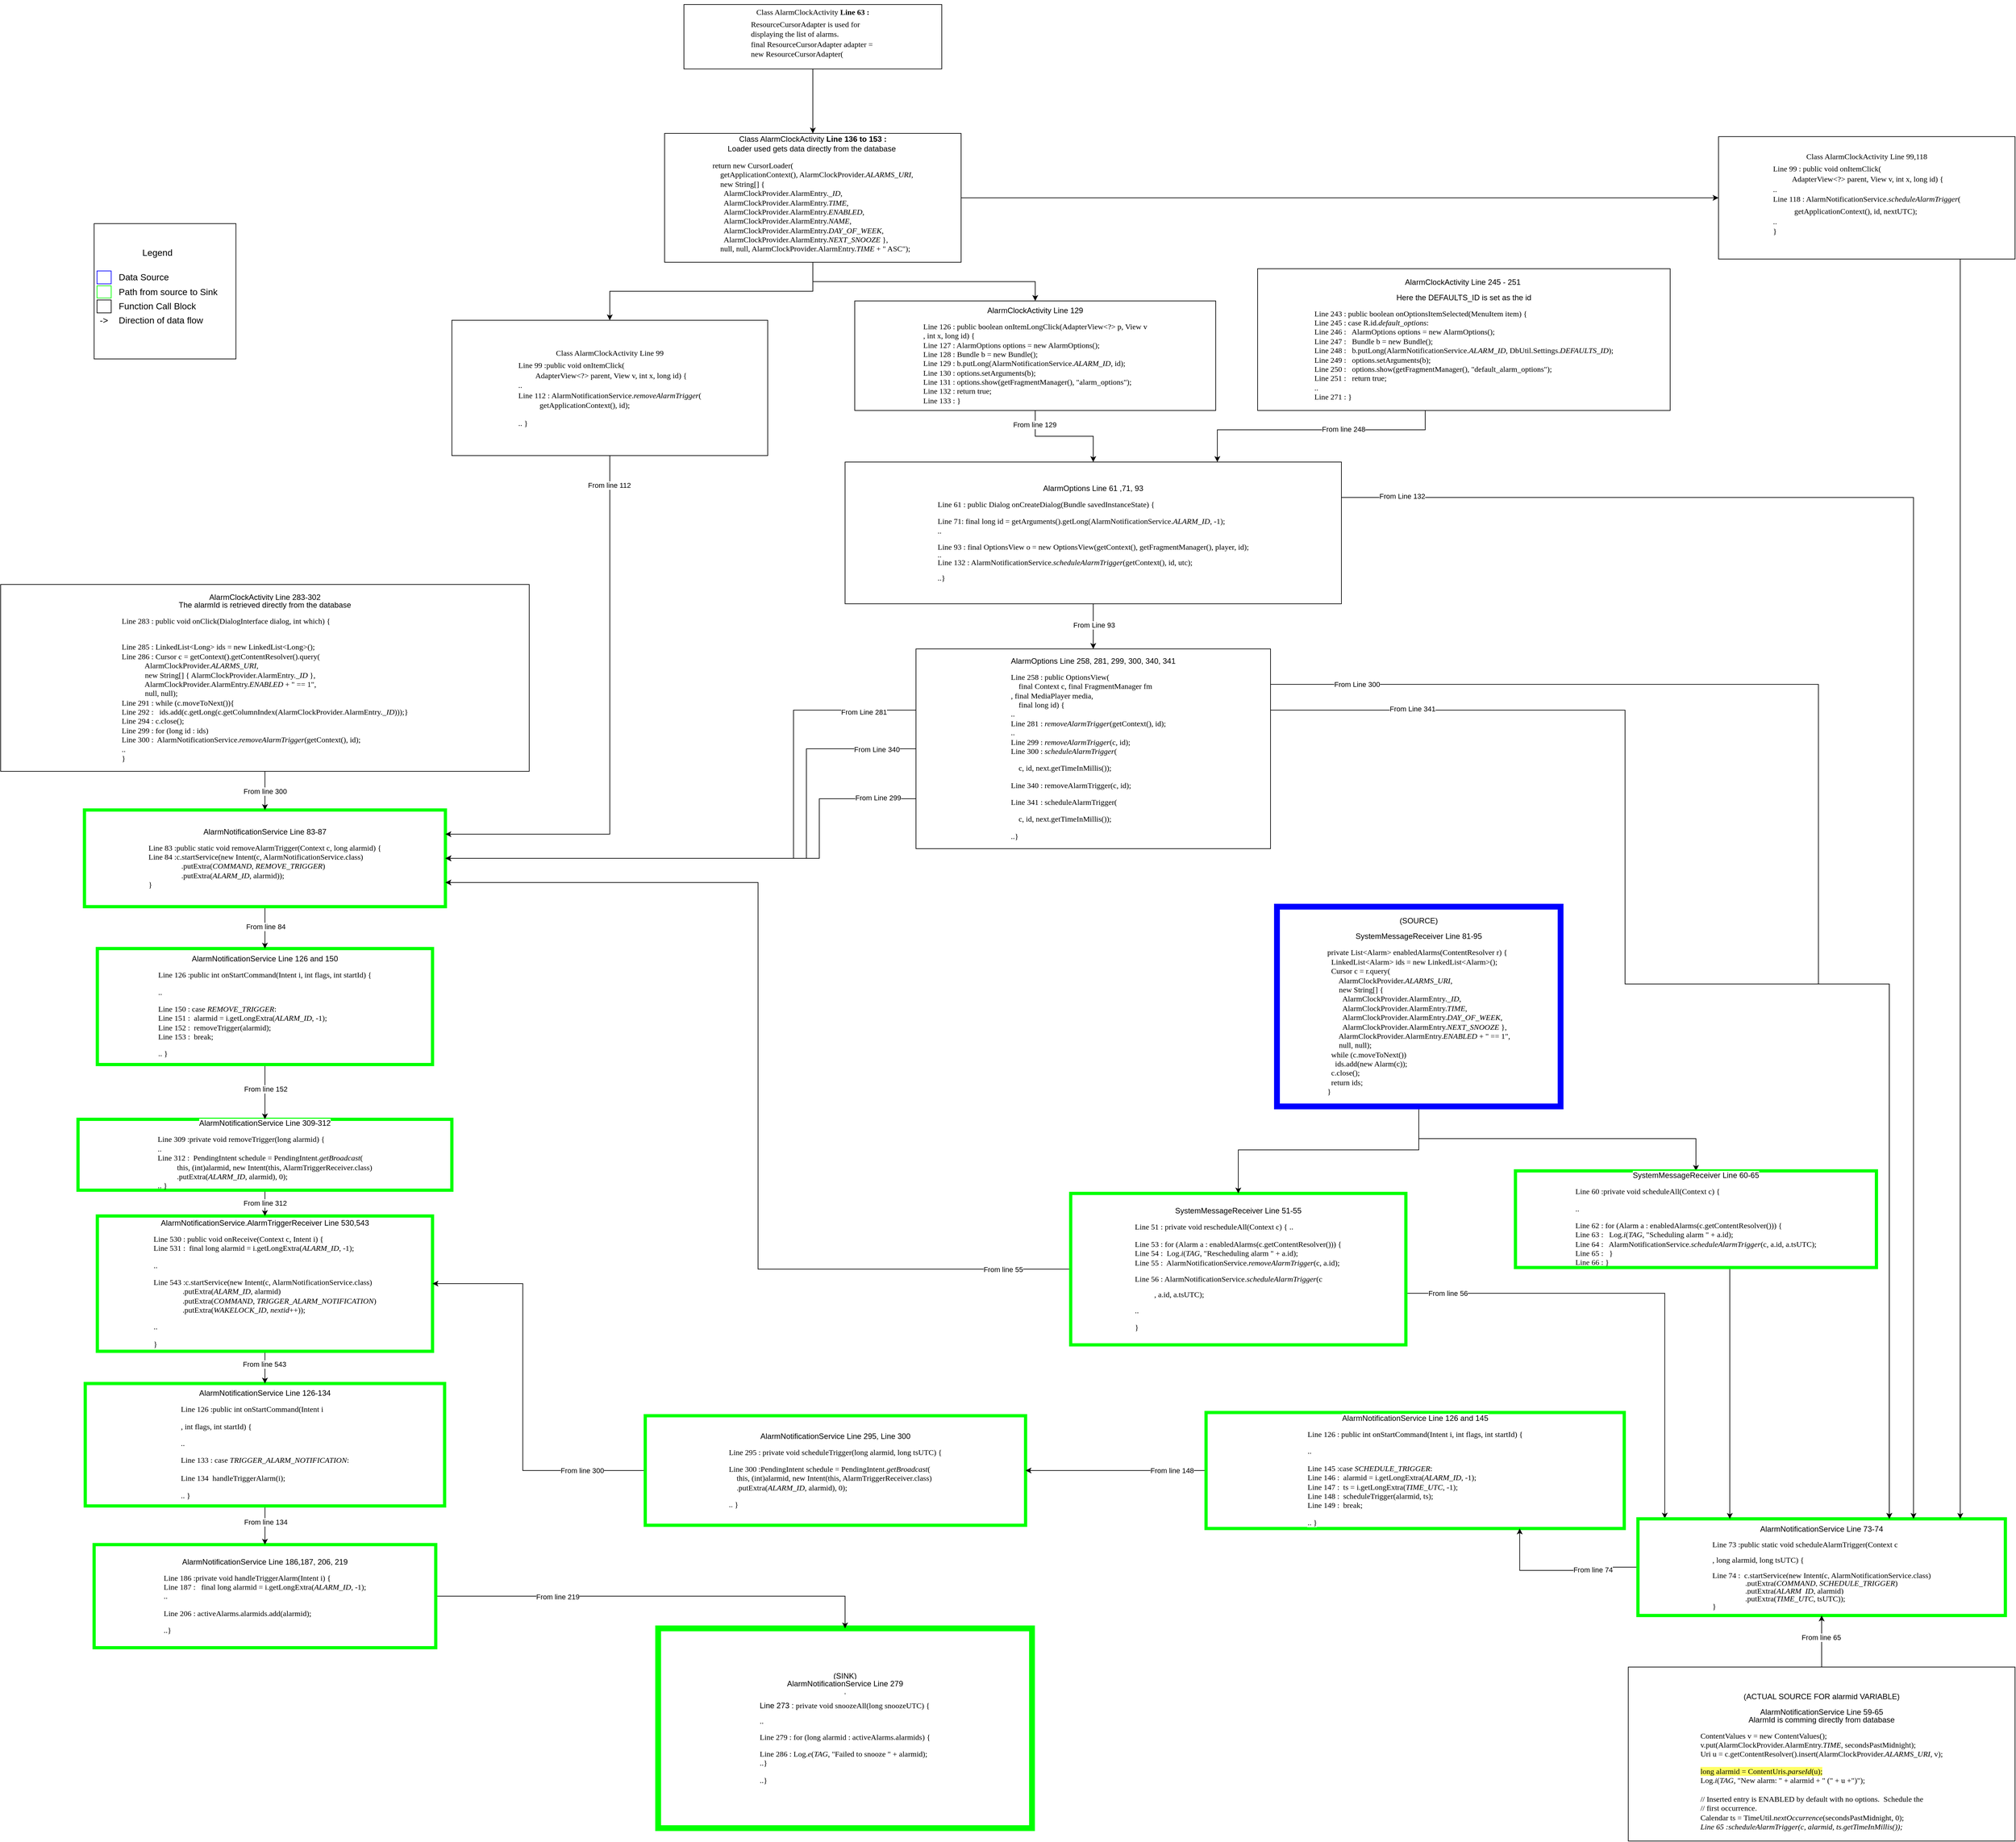 <mxfile version="13.3.9" type="device"><diagram id="G0vPD9HcUubERHVvLz6Z" name="Page-1"><mxGraphModel dx="4610" dy="890" grid="1" gridSize="10" guides="1" tooltips="1" connect="1" arrows="1" fold="1" page="1" pageScale="1" pageWidth="3300" pageHeight="4681" math="0" shadow="0"><root><mxCell id="0"/><mxCell id="1" parent="0"/><mxCell id="h_QS4e8SRoGH1HCcy8L_-1" value="&lt;p style=&quot;line-height: 80%&quot;&gt;&lt;font style=&quot;line-height: 100% ; background-color: rgb(255 , 255 , 255) ; font-size: 12px&quot;&gt;(SINK)&lt;br&gt;AlarmNotificationService Line 279&lt;br&gt;.&lt;/font&gt;&lt;/p&gt;&lt;p style=&quot;text-align: left ; line-height: 80%&quot;&gt;&lt;font style=&quot;background-color: rgb(255 , 255 , 255) ; font-size: 12px&quot;&gt;Line 273 :&amp;nbsp;&lt;span style=&quot;font-family: &amp;#34;menlo&amp;#34;&quot;&gt;private void &lt;/span&gt;&lt;span style=&quot;font-family: &amp;#34;menlo&amp;#34;&quot;&gt;snoozeAll&lt;/span&gt;&lt;span style=&quot;font-family: &amp;#34;menlo&amp;#34;&quot;&gt;(&lt;/span&gt;&lt;span style=&quot;font-family: &amp;#34;menlo&amp;#34;&quot;&gt;long &lt;/span&gt;&lt;span style=&quot;font-family: &amp;#34;menlo&amp;#34;&quot;&gt;snoozeUTC) {&lt;/span&gt;&lt;/font&gt;&lt;/p&gt;&lt;p style=&quot;text-align: left ; line-height: 100%&quot;&gt;&lt;font style=&quot;font-size: 12px&quot;&gt;&lt;span style=&quot;font-family: &amp;#34;menlo&amp;#34; ; background-color: rgb(255 , 255 , 255)&quot;&gt;..&lt;/span&gt;&lt;/font&gt;&lt;/p&gt;&lt;pre style=&quot;text-align: left ; font-family: &amp;#34;menlo&amp;#34;&quot;&gt;&lt;font style=&quot;background-color: rgb(255 , 255 , 255) ; font-size: 12px&quot;&gt;&lt;font style=&quot;font-size: 12px&quot;&gt;Line 279 : &lt;/font&gt;for &lt;span style=&quot;font-family: &amp;#34;menlo&amp;#34;&quot;&gt;(&lt;/span&gt;&lt;span style=&quot;font-family: &amp;#34;menlo&amp;#34;&quot;&gt;long &lt;/span&gt;&lt;span style=&quot;font-family: &amp;#34;menlo&amp;#34;&quot;&gt;alarmid : &lt;/span&gt;&lt;span style=&quot;font-family: &amp;#34;menlo&amp;#34;&quot;&gt;activeAlarms&lt;/span&gt;&lt;span style=&quot;font-family: &amp;#34;menlo&amp;#34;&quot;&gt;.&lt;/span&gt;&lt;span style=&quot;font-family: &amp;#34;menlo&amp;#34;&quot;&gt;alarmids&lt;/span&gt;&lt;span style=&quot;font-family: &amp;#34;menlo&amp;#34;&quot;&gt;) {&lt;/span&gt;&lt;/font&gt;&lt;/pre&gt;&lt;pre style=&quot;font-family: &amp;#34;menlo&amp;#34;&quot;&gt;&lt;div style=&quot;text-align: left&quot;&gt;&lt;span style=&quot;background-color: rgb(255 , 255 , 255) ; line-height: 100%&quot;&gt;Line 286 :&amp;nbsp;&lt;span style=&quot;font-family: &amp;#34;menlo&amp;#34; ; text-align: center&quot;&gt;Log.&lt;/span&gt;&lt;span style=&quot;font-family: &amp;#34;menlo&amp;#34; ; text-align: center ; font-style: italic&quot;&gt;e&lt;/span&gt;&lt;span style=&quot;font-family: &amp;#34;menlo&amp;#34; ; text-align: center&quot;&gt;(&lt;/span&gt;&lt;span style=&quot;font-family: &amp;#34;menlo&amp;#34; ; text-align: center ; font-style: italic&quot;&gt;TAG&lt;/span&gt;&lt;span style=&quot;font-family: &amp;#34;menlo&amp;#34; ; text-align: center&quot;&gt;, &lt;/span&gt;&lt;span style=&quot;font-family: &amp;#34;menlo&amp;#34; ; text-align: center&quot;&gt;&quot;Failed to snooze &quot; &lt;/span&gt;&lt;span style=&quot;font-family: &amp;#34;menlo&amp;#34; ; text-align: center&quot;&gt;+ alarmid)&lt;/span&gt;&lt;span style=&quot;font-family: &amp;#34;menlo&amp;#34; ; text-align: center&quot;&gt;;&lt;/span&gt;&lt;/span&gt;&lt;/div&gt;&lt;div style=&quot;text-align: left&quot;&gt;&lt;span style=&quot;background-color: rgb(255 , 255 , 255)&quot;&gt;..&lt;/span&gt;&lt;span style=&quot;background-color: rgb(255 , 255 , 255)&quot;&gt;}&lt;/span&gt;&lt;br&gt;&lt;/div&gt;&lt;/pre&gt;&lt;pre style=&quot;text-align: left ; font-family: &amp;#34;menlo&amp;#34;&quot;&gt;&lt;font style=&quot;background-color: rgb(255 , 255 , 255) ; font-size: 12px&quot;&gt;&lt;font style=&quot;font-size: 12px&quot;&gt;..&lt;/font&gt;}&lt;/font&gt;&lt;/pre&gt;&lt;p&gt;&lt;/p&gt;" style="rounded=0;whiteSpace=wrap;html=1;fillColor=none;strokeColor=#00FF00;strokeWidth=9;" parent="1" vertex="1"><mxGeometry x="-2190" y="4260" width="580" height="310" as="geometry"/></mxCell><mxCell id="h_QS4e8SRoGH1HCcy8L_-116" style="edgeStyle=orthogonalEdgeStyle;rounded=0;orthogonalLoop=1;jettySize=auto;html=1;entryX=0.5;entryY=0;entryDx=0;entryDy=0;" parent="1" source="h_QS4e8SRoGH1HCcy8L_-4" target="h_QS4e8SRoGH1HCcy8L_-1" edge="1"><mxGeometry relative="1" as="geometry"/></mxCell><mxCell id="h_QS4e8SRoGH1HCcy8L_-124" value="From line 219" style="edgeLabel;html=1;align=center;verticalAlign=middle;resizable=0;points=[];" parent="h_QS4e8SRoGH1HCcy8L_-116" vertex="1" connectable="0"><mxGeometry x="-0.45" y="-1" relative="1" as="geometry"><mxPoint as="offset"/></mxGeometry></mxCell><mxCell id="h_QS4e8SRoGH1HCcy8L_-4" value="&lt;p style=&quot;line-height: 100%&quot;&gt;&lt;font style=&quot;font-size: 12px ; background-color: rgb(255 , 255 , 255)&quot;&gt;AlarmNotificationService Line 186,187, 206, 219&lt;br&gt;&lt;/font&gt;&lt;/p&gt;&lt;pre style=&quot;font-family: &amp;#34;menlo&amp;#34;&quot;&gt;&lt;div style=&quot;text-align: left&quot;&gt;&lt;span style=&quot;text-align: center&quot;&gt;Line 186 :&lt;/span&gt;&lt;span style=&quot;background-color: rgb(255 , 255 , 255)&quot;&gt;private void handleTriggerAlarm(Intent i) {&lt;/span&gt;&lt;/div&gt;&lt;font style=&quot;font-size: 12px ; background-color: rgb(255 , 255 , 255)&quot;&gt;&lt;div style=&quot;text-align: left&quot;&gt;&lt;span&gt;Line 187 :&amp;nbsp; &amp;nbsp;final long alarmid = i.getLongExtra(&lt;/span&gt;&lt;span style=&quot;font-style: italic&quot;&gt;ALARM_ID&lt;/span&gt;&lt;span&gt;, -1);&lt;/span&gt;&lt;/div&gt;&lt;div style=&quot;text-align: left&quot;&gt;&lt;span&gt;..&lt;/span&gt;&lt;/div&gt;&lt;div style=&quot;text-align: left&quot;&gt;&lt;pre style=&quot;font-family: &amp;#34;menlo&amp;#34;&quot;&gt;&lt;font&gt;Line 206 : activeAlarms.alarmids.add(alarmid);&lt;/font&gt;&lt;/pre&gt;&lt;/div&gt;&lt;/font&gt;&lt;/pre&gt;&lt;pre style=&quot;text-align: left ; font-family: &amp;#34;menlo&amp;#34;&quot;&gt;&lt;span style=&quot;white-space: normal ; background-color: rgb(255 , 255 , 255)&quot;&gt;..&lt;/span&gt;}&lt;/pre&gt;&lt;p&gt;&lt;/p&gt;" style="rounded=0;whiteSpace=wrap;html=1;strokeColor=#00FF00;strokeWidth=5;" parent="1" vertex="1"><mxGeometry x="-3065" y="4130" width="530" height="160" as="geometry"/></mxCell><mxCell id="h_QS4e8SRoGH1HCcy8L_-7" style="edgeStyle=orthogonalEdgeStyle;rounded=0;orthogonalLoop=1;jettySize=auto;html=1;entryX=0.5;entryY=0;entryDx=0;entryDy=0;" parent="1" source="h_QS4e8SRoGH1HCcy8L_-6" target="h_QS4e8SRoGH1HCcy8L_-4" edge="1"><mxGeometry relative="1" as="geometry"/></mxCell><mxCell id="h_QS4e8SRoGH1HCcy8L_-140" value="From line 134" style="edgeLabel;html=1;align=center;verticalAlign=middle;resizable=0;points=[];" parent="h_QS4e8SRoGH1HCcy8L_-7" vertex="1" connectable="0"><mxGeometry x="-0.169" y="1" relative="1" as="geometry"><mxPoint as="offset"/></mxGeometry></mxCell><mxCell id="h_QS4e8SRoGH1HCcy8L_-6" value="&lt;p style=&quot;line-height: 100%&quot;&gt;&lt;span style=&quot;background-color: rgb(255 , 255 , 255)&quot;&gt;&lt;font style=&quot;font-size: 12px&quot;&gt;AlarmNotificationService Line 126-134&lt;br&gt;&lt;/font&gt;&lt;/span&gt;&lt;/p&gt;&lt;pre style=&quot;text-align: left ; font-family: &amp;#34;menlo&amp;#34;&quot;&gt;&lt;span style=&quot;background-color: rgb(255 , 255 , 255)&quot;&gt;&lt;font style=&quot;font-size: 12px&quot;&gt;Line 126 :public int onStartCommand(Intent i&lt;/font&gt;&lt;/span&gt;&lt;/pre&gt;&lt;pre style=&quot;text-align: left ; font-family: &amp;#34;menlo&amp;#34;&quot;&gt;&lt;span style=&quot;background-color: rgb(255 , 255 , 255)&quot;&gt;&lt;font style=&quot;font-size: 12px&quot;&gt;, int flags, int startId) { &lt;/font&gt;&lt;/span&gt;&lt;/pre&gt;&lt;pre style=&quot;text-align: left ; font-family: &amp;#34;menlo&amp;#34;&quot;&gt;&lt;span style=&quot;background-color: rgb(255 , 255 , 255)&quot;&gt;&lt;font style=&quot;font-size: 12px&quot;&gt;..&lt;/font&gt;&lt;/span&gt;&lt;/pre&gt;&lt;pre style=&quot;text-align: left ; font-family: &amp;#34;menlo&amp;#34;&quot;&gt;&lt;span style=&quot;background-color: rgb(255 , 255 , 255)&quot;&gt;&lt;font style=&quot;font-size: 12px&quot;&gt;Line 133 : case &lt;span style=&quot;font-style: italic&quot;&gt;TRIGGER_ALARM_NOTIFICATION&lt;/span&gt;:&lt;/font&gt;&lt;/span&gt;&lt;/pre&gt;&lt;pre style=&quot;text-align: left ; font-family: &amp;#34;menlo&amp;#34;&quot;&gt;&lt;span style=&quot;background-color: rgb(255 , 255 , 255)&quot;&gt;&lt;font style=&quot;font-size: 12px&quot;&gt;Line 134  handleTriggerAlarm(i);&lt;/font&gt;&lt;/span&gt;&lt;font color=&quot;#cc7832&quot; style=&quot;font-size: 10.5pt ; background-color: rgb(43 , 43 , 43)&quot;&gt;&lt;br&gt;&lt;/font&gt;&lt;/pre&gt;&lt;pre style=&quot;text-align: left ; font-family: &amp;#34;menlo&amp;#34;&quot;&gt;&lt;span style=&quot;background-color: rgb(255 , 255 , 255)&quot;&gt;&lt;font style=&quot;font-size: 12px&quot;&gt;.. }&lt;/font&gt;&lt;/span&gt;&lt;/pre&gt;&lt;p&gt;&lt;/p&gt;" style="rounded=0;whiteSpace=wrap;html=1;strokeColor=#00FF00;strokeWidth=5;" parent="1" vertex="1"><mxGeometry x="-3078.75" y="3880" width="557.5" height="190" as="geometry"/></mxCell><mxCell id="h_QS4e8SRoGH1HCcy8L_-117" style="edgeStyle=orthogonalEdgeStyle;rounded=0;orthogonalLoop=1;jettySize=auto;html=1;entryX=0.5;entryY=0;entryDx=0;entryDy=0;" parent="1" source="h_QS4e8SRoGH1HCcy8L_-10" target="h_QS4e8SRoGH1HCcy8L_-6" edge="1"><mxGeometry relative="1" as="geometry"/></mxCell><mxCell id="h_QS4e8SRoGH1HCcy8L_-149" value="From line 543" style="edgeLabel;html=1;align=center;verticalAlign=middle;resizable=0;points=[];" parent="h_QS4e8SRoGH1HCcy8L_-117" vertex="1" connectable="0"><mxGeometry x="-0.217" y="-1" relative="1" as="geometry"><mxPoint as="offset"/></mxGeometry></mxCell><mxCell id="h_QS4e8SRoGH1HCcy8L_-10" value="&lt;p style=&quot;line-height: 100%&quot;&gt;&lt;span style=&quot;background-color: rgb(255 , 255 , 255)&quot;&gt;&lt;font style=&quot;font-size: 12px&quot;&gt;AlarmNotificationService.AlarmTriggerReceiver Line 530,543&lt;br&gt;&lt;/font&gt;&lt;/span&gt;&lt;/p&gt;&lt;pre style=&quot;font-family: &amp;#34;menlo&amp;#34;&quot;&gt;&lt;div style=&quot;text-align: left&quot;&gt;&lt;span style=&quot;background-color: rgb(255 , 255 , 255)&quot;&gt;Line 530 : public void onReceive(Context c, Intent i) {&lt;/span&gt;&lt;/div&gt;&lt;span style=&quot;background-color: rgb(255 , 255 , 255)&quot;&gt;&lt;div style=&quot;text-align: left&quot;&gt;&lt;span style=&quot;text-align: center&quot;&gt;Line 531 :&lt;/span&gt;&lt;span&gt;&amp;nbsp; final long alarmid = i.getLongExtra(&lt;/span&gt;&lt;span style=&quot;font-style: italic&quot;&gt;ALARM_ID&lt;/span&gt;&lt;span&gt;, -1);&lt;/span&gt;&lt;/div&gt;&lt;/span&gt;&lt;/pre&gt;&lt;pre style=&quot;text-align: left ; font-family: &amp;#34;menlo&amp;#34;&quot;&gt;&lt;span style=&quot;background-color: rgb(255 , 255 , 255)&quot;&gt;&lt;font style=&quot;font-size: 12px&quot;&gt;..&lt;/font&gt;&lt;/span&gt;&lt;/pre&gt;&lt;pre style=&quot;font-family: &amp;#34;menlo&amp;#34;&quot;&gt;&lt;pre style=&quot;font-family: &amp;#34;menlo&amp;#34;&quot;&gt;&lt;div style=&quot;text-align: left&quot;&gt;&lt;span style=&quot;text-align: center&quot;&gt;Line 543 :&lt;/span&gt;&lt;span style=&quot;background-color: rgb(255 , 255 , 255)&quot;&gt;c.startService(new Intent(c, AlarmNotificationService.class)&lt;/span&gt;&lt;/div&gt;&lt;span style=&quot;background-color: rgb(255 , 255 , 255)&quot;&gt;&lt;div style=&quot;text-align: left&quot;&gt;&lt;span&gt;&amp;nbsp; &amp;nbsp; &amp;nbsp; &amp;nbsp; &amp;nbsp; &amp;nbsp; &amp;nbsp; &amp;nbsp;.putExtra(&lt;/span&gt;&lt;span style=&quot;font-style: italic&quot;&gt;ALARM_ID&lt;/span&gt;&lt;span&gt;, alarmid)&lt;/span&gt;&lt;/div&gt;&lt;div style=&quot;text-align: left&quot;&gt;&lt;span&gt;&amp;nbsp; &amp;nbsp; &amp;nbsp; &amp;nbsp; &amp;nbsp; &amp;nbsp; &amp;nbsp; &amp;nbsp;.putExtra(&lt;/span&gt;&lt;span style=&quot;font-style: italic&quot;&gt;COMMAND&lt;/span&gt;&lt;span&gt;, &lt;/span&gt;&lt;span style=&quot;font-style: italic&quot;&gt;TRIGGER_ALARM_NOTIFICATION&lt;/span&gt;&lt;span&gt;)&lt;/span&gt;&lt;/div&gt;&lt;div style=&quot;text-align: left&quot;&gt;&lt;span&gt;&amp;nbsp; &amp;nbsp; &amp;nbsp; &amp;nbsp; &amp;nbsp; &amp;nbsp; &amp;nbsp; &amp;nbsp;.putExtra(&lt;/span&gt;&lt;span style=&quot;font-style: italic&quot;&gt;WAKELOCK_ID&lt;/span&gt;&lt;span&gt;, &lt;/span&gt;&lt;span style=&quot;font-style: italic&quot;&gt;nextid&lt;/span&gt;&lt;span&gt;++));&lt;/span&gt;&lt;/div&gt;&lt;/span&gt;&lt;/pre&gt;&lt;pre style=&quot;text-align: left ; font-family: &amp;#34;menlo&amp;#34;&quot;&gt;&lt;span style=&quot;background-color: rgb(255 , 255 , 255)&quot;&gt;..&lt;/span&gt;&lt;/pre&gt;&lt;pre style=&quot;text-align: left ; font-family: &amp;#34;menlo&amp;#34;&quot;&gt;&lt;span style=&quot;background-color: rgb(255 , 255 , 255)&quot;&gt;}&lt;/span&gt;&lt;/pre&gt;&lt;/pre&gt;&lt;p&gt;&lt;/p&gt;" style="rounded=0;whiteSpace=wrap;html=1;strokeColor=#00FF00;strokeWidth=5;" parent="1" vertex="1"><mxGeometry x="-3060" y="3620" width="520" height="210" as="geometry"/></mxCell><mxCell id="h_QS4e8SRoGH1HCcy8L_-13" value="From line 312" style="edgeStyle=orthogonalEdgeStyle;rounded=0;orthogonalLoop=1;jettySize=auto;html=1;entryX=0.5;entryY=0;entryDx=0;entryDy=0;" parent="1" source="h_QS4e8SRoGH1HCcy8L_-12" target="h_QS4e8SRoGH1HCcy8L_-10" edge="1"><mxGeometry relative="1" as="geometry"/></mxCell><mxCell id="h_QS4e8SRoGH1HCcy8L_-12" value="&lt;p style=&quot;line-height: 100%&quot;&gt;&lt;font style=&quot;font-size: 12px ; background-color: rgb(255 , 255 , 255)&quot;&gt;AlarmNotificationService Line 309-312&lt;br&gt;&lt;/font&gt;&lt;/p&gt;&lt;pre style=&quot;font-family: &amp;#34;menlo&amp;#34;&quot;&gt;&lt;div style=&quot;text-align: left&quot;&gt;&lt;span style=&quot;text-align: center&quot;&gt;Line 309 :&lt;/span&gt;&lt;span style=&quot;background-color: rgb(255 , 255 , 255)&quot;&gt;private void removeTrigger(long alarmid) {&lt;/span&gt;&lt;/div&gt;&lt;div style=&quot;text-align: left&quot;&gt;&lt;span style=&quot;background-color: rgb(255 , 255 , 255)&quot;&gt;..&lt;/span&gt;&lt;/div&gt;&lt;font style=&quot;font-size: 12px ; background-color: rgb(255 , 255 , 255)&quot;&gt;&lt;div style=&quot;text-align: left&quot;&gt;&lt;span style=&quot;text-align: center&quot;&gt;Line 312 :&lt;/span&gt;&lt;span&gt;&amp;nbsp; PendingIntent schedule = PendingIntent.&lt;/span&gt;&lt;span style=&quot;font-style: italic&quot;&gt;getBroadcast&lt;/span&gt;&lt;span&gt;(&lt;/span&gt;&lt;/div&gt;&lt;div style=&quot;text-align: left&quot;&gt;&lt;span&gt;&amp;nbsp; &amp;nbsp; &amp;nbsp;     this, (int)alarmid, new Intent(this, AlarmTriggerReceiver.class)&lt;/span&gt;&lt;/div&gt;&lt;div style=&quot;text-align: left&quot;&gt;&lt;span&gt;&amp;nbsp; &amp;nbsp; &amp;nbsp;     .putExtra(&lt;/span&gt;&lt;span style=&quot;font-style: italic&quot;&gt;ALARM_ID&lt;/span&gt;&lt;span&gt;, alarmid), 0);&lt;/span&gt;&lt;/div&gt;&lt;div style=&quot;text-align: left&quot;&gt;&lt;span&gt;.. }&lt;/span&gt;&lt;/div&gt;&lt;/font&gt;&lt;/pre&gt;&lt;p&gt;&lt;/p&gt;" style="rounded=0;whiteSpace=wrap;html=1;strokeColor=#00FF00;strokeWidth=5;" parent="1" vertex="1"><mxGeometry x="-3090" y="3470" width="580" height="110" as="geometry"/></mxCell><mxCell id="h_QS4e8SRoGH1HCcy8L_-15" style="edgeStyle=orthogonalEdgeStyle;rounded=0;orthogonalLoop=1;jettySize=auto;html=1;entryX=0.5;entryY=0;entryDx=0;entryDy=0;" parent="1" source="h_QS4e8SRoGH1HCcy8L_-14" target="h_QS4e8SRoGH1HCcy8L_-12" edge="1"><mxGeometry relative="1" as="geometry"/></mxCell><mxCell id="h_QS4e8SRoGH1HCcy8L_-150" value="From line 152" style="edgeLabel;html=1;align=center;verticalAlign=middle;resizable=0;points=[];" parent="h_QS4e8SRoGH1HCcy8L_-15" vertex="1" connectable="0"><mxGeometry x="-0.119" y="1" relative="1" as="geometry"><mxPoint as="offset"/></mxGeometry></mxCell><mxCell id="h_QS4e8SRoGH1HCcy8L_-14" value="&lt;p style=&quot;line-height: 100%&quot;&gt;&lt;span style=&quot;background-color: rgb(255 , 255 , 255)&quot;&gt;&lt;font style=&quot;font-size: 12px&quot;&gt;AlarmNotificationService Line 126 and 150&lt;br&gt;&lt;/font&gt;&lt;/span&gt;&lt;/p&gt;&lt;span style=&quot;font-family: &amp;#34;menlo&amp;#34; ; background-color: rgb(255 , 255 , 255)&quot;&gt;&lt;div style=&quot;text-align: left&quot;&gt;Line 126 :public int onStartCommand(Intent i, int flags, int startId) {&lt;/div&gt;&lt;/span&gt;&lt;pre style=&quot;text-align: left ; font-family: &amp;#34;menlo&amp;#34;&quot;&gt;&lt;span style=&quot;background-color: rgb(255 , 255 , 255)&quot;&gt;&lt;font style=&quot;font-size: 12px&quot;&gt;..&lt;/font&gt;&lt;/span&gt;&lt;/pre&gt;&lt;pre style=&quot;font-family: &amp;#34;menlo&amp;#34;&quot;&gt;&lt;div style=&quot;text-align: left&quot;&gt;&lt;span style=&quot;text-align: center&quot;&gt;Line 150 : &lt;/span&gt;&lt;span style=&quot;background-color: rgb(255 , 255 , 255)&quot;&gt;case &lt;/span&gt;&lt;span style=&quot;background-color: rgb(255 , 255 , 255) ; font-style: italic&quot;&gt;REMOVE_TRIGGER&lt;/span&gt;&lt;span style=&quot;background-color: rgb(255 , 255 , 255)&quot;&gt;:&lt;/span&gt;&lt;/div&gt;&lt;span style=&quot;background-color: rgb(255 , 255 , 255)&quot;&gt;&lt;div style=&quot;text-align: left&quot;&gt;&lt;span style=&quot;text-align: center&quot;&gt;Line 151 :&lt;/span&gt;&lt;span&gt;&amp;nbsp; alarmid = i.getLongExtra(&lt;/span&gt;&lt;span style=&quot;font-style: italic&quot;&gt;ALARM_ID&lt;/span&gt;&lt;span&gt;, -1);&lt;/span&gt;&lt;/div&gt;&lt;/span&gt;&lt;span style=&quot;background-color: rgb(255 , 255 , 255)&quot;&gt;&lt;font style=&quot;font-size: 12px&quot;&gt;&lt;div style=&quot;text-align: left&quot;&gt;&lt;span style=&quot;text-align: center&quot;&gt;Line 152 :&lt;/span&gt;&lt;span&gt;&amp;nbsp; removeTrigger(alarmid);&lt;/span&gt;&lt;/div&gt;&lt;/font&gt;&lt;/span&gt;&lt;span style=&quot;background-color: rgb(255 , 255 , 255)&quot;&gt;&lt;font style=&quot;font-size: 12px&quot;&gt;&lt;div style=&quot;text-align: left&quot;&gt;&lt;span style=&quot;text-align: center&quot;&gt;Line 153 :&lt;/span&gt;&lt;span&gt;&amp;nbsp; break;&lt;/span&gt;&lt;/div&gt;&lt;/font&gt;&lt;/span&gt;&lt;/pre&gt;&lt;pre style=&quot;text-align: left ; font-family: &amp;#34;menlo&amp;#34;&quot;&gt;&lt;span style=&quot;background-color: rgb(255 , 255 , 255)&quot;&gt;&lt;font style=&quot;font-size: 12px&quot;&gt;.. }&lt;/font&gt;&lt;/span&gt;&lt;/pre&gt;&lt;p&gt;&lt;/p&gt;" style="rounded=0;whiteSpace=wrap;html=1;strokeColor=#00FF00;strokeWidth=5;" parent="1" vertex="1"><mxGeometry x="-3060" y="3205" width="520" height="180" as="geometry"/></mxCell><mxCell id="h_QS4e8SRoGH1HCcy8L_-17" style="edgeStyle=orthogonalEdgeStyle;rounded=0;orthogonalLoop=1;jettySize=auto;html=1;entryX=0.5;entryY=0;entryDx=0;entryDy=0;" parent="1" source="h_QS4e8SRoGH1HCcy8L_-16" target="h_QS4e8SRoGH1HCcy8L_-14" edge="1"><mxGeometry relative="1" as="geometry"/></mxCell><mxCell id="h_QS4e8SRoGH1HCcy8L_-151" value="From line 84" style="edgeLabel;html=1;align=center;verticalAlign=middle;resizable=0;points=[];" parent="h_QS4e8SRoGH1HCcy8L_-17" vertex="1" connectable="0"><mxGeometry x="-0.046" y="1" relative="1" as="geometry"><mxPoint as="offset"/></mxGeometry></mxCell><mxCell id="h_QS4e8SRoGH1HCcy8L_-16" value="&lt;p style=&quot;line-height: 100%&quot;&gt;&lt;span style=&quot;background-color: rgb(255 , 255 , 255)&quot;&gt;&lt;font style=&quot;font-size: 12px&quot;&gt;AlarmNotificationService Line 83-87&lt;br&gt;&lt;/font&gt;&lt;/span&gt;&lt;/p&gt;&lt;pre style=&quot;font-family: &amp;#34;menlo&amp;#34;&quot;&gt;&lt;div style=&quot;text-align: left&quot;&gt;&lt;span style=&quot;text-align: center&quot;&gt;Line 83 :&lt;/span&gt;&lt;span style=&quot;background-color: rgb(255 , 255 , 255)&quot;&gt;public static void removeAlarmTrigger(Context c, long alarmid) {&lt;/span&gt;&lt;/div&gt;&lt;div style=&quot;text-align: left&quot;&gt;&lt;span style=&quot;text-align: center&quot;&gt;Line 84 :&lt;/span&gt;&lt;span style=&quot;background-color: rgb(255 , 255 , 255)&quot;&gt;c.startService(new Intent(c, AlarmNotificationService.class)&lt;/span&gt;&lt;/div&gt;&lt;span style=&quot;background-color: rgb(255 , 255 , 255)&quot;&gt;&lt;font style=&quot;font-size: 12px&quot;&gt;&lt;div style=&quot;text-align: left&quot;&gt;&lt;span&gt;&amp;nbsp; &amp;nbsp; &amp;nbsp; &amp;nbsp; &amp;nbsp; &amp;nbsp; &amp;nbsp; &amp;nbsp; &amp;nbsp;.putExtra(&lt;/span&gt;&lt;span style=&quot;font-style: italic&quot;&gt;COMMAND&lt;/span&gt;&lt;span&gt;, &lt;/span&gt;&lt;span style=&quot;font-style: italic&quot;&gt;REMOVE_TRIGGER&lt;/span&gt;&lt;span&gt;)&lt;/span&gt;&lt;/div&gt;&lt;div style=&quot;text-align: left&quot;&gt;&lt;span&gt;&amp;nbsp; &amp;nbsp; &amp;nbsp; &amp;nbsp; &amp;nbsp; &amp;nbsp; &amp;nbsp; &amp;nbsp; &amp;nbsp;.putExtra(&lt;/span&gt;&lt;span style=&quot;font-style: italic&quot;&gt;ALARM_ID&lt;/span&gt;&lt;span&gt;, alarmid));&lt;/span&gt;&lt;/div&gt;&lt;div style=&quot;text-align: left&quot;&gt;&lt;span&gt;}&lt;/span&gt;&lt;/div&gt;&lt;/font&gt;&lt;/span&gt;&lt;/pre&gt;&lt;p&gt;&lt;/p&gt;" style="rounded=0;whiteSpace=wrap;html=1;strokeColor=#00FF00;strokeWidth=5;" parent="1" vertex="1"><mxGeometry x="-3080" y="2990" width="560" height="150" as="geometry"/></mxCell><mxCell id="h_QS4e8SRoGH1HCcy8L_-19" style="edgeStyle=orthogonalEdgeStyle;rounded=0;orthogonalLoop=1;jettySize=auto;html=1;exitX=0.5;exitY=1;exitDx=0;exitDy=0;entryX=1;entryY=0.25;entryDx=0;entryDy=0;" parent="1" source="h_QS4e8SRoGH1HCcy8L_-49" target="h_QS4e8SRoGH1HCcy8L_-16" edge="1"><mxGeometry relative="1" as="geometry"><mxPoint x="-2225" y="3110" as="sourcePoint"/><mxPoint x="-2380" y="3050" as="targetPoint"/><Array as="points"><mxPoint x="-2265" y="3028"/></Array></mxGeometry></mxCell><mxCell id="h_QS4e8SRoGH1HCcy8L_-136" value="From line 112" style="edgeLabel;html=1;align=center;verticalAlign=middle;resizable=0;points=[];" parent="h_QS4e8SRoGH1HCcy8L_-19" vertex="1" connectable="0"><mxGeometry x="-0.891" y="-1" relative="1" as="geometry"><mxPoint as="offset"/></mxGeometry></mxCell><mxCell id="h_QS4e8SRoGH1HCcy8L_-24" style="edgeStyle=orthogonalEdgeStyle;rounded=0;orthogonalLoop=1;jettySize=auto;html=1;exitX=0;exitY=0.5;exitDx=0;exitDy=0;entryX=1;entryY=0.5;entryDx=0;entryDy=0;" parent="1" source="h_QS4e8SRoGH1HCcy8L_-37" target="h_QS4e8SRoGH1HCcy8L_-16" edge="1"><mxGeometry relative="1" as="geometry"><mxPoint x="-1799" y="3120" as="sourcePoint"/><mxPoint x="-2520" y="3125" as="targetPoint"/><Array as="points"><mxPoint x="-1790" y="2835"/><mxPoint x="-1980" y="2835"/><mxPoint x="-1980" y="3065"/></Array></mxGeometry></mxCell><mxCell id="h_QS4e8SRoGH1HCcy8L_-128" value="From Line 281" style="edgeLabel;html=1;align=center;verticalAlign=middle;resizable=0;points=[];" parent="h_QS4e8SRoGH1HCcy8L_-24" vertex="1" connectable="0"><mxGeometry x="-0.723" y="2" relative="1" as="geometry"><mxPoint y="1" as="offset"/></mxGeometry></mxCell><mxCell id="h_QS4e8SRoGH1HCcy8L_-29" style="edgeStyle=orthogonalEdgeStyle;rounded=0;orthogonalLoop=1;jettySize=auto;html=1;exitX=0;exitY=0.75;exitDx=0;exitDy=0;entryX=1;entryY=0.5;entryDx=0;entryDy=0;" parent="1" source="h_QS4e8SRoGH1HCcy8L_-37" target="h_QS4e8SRoGH1HCcy8L_-16" edge="1"><mxGeometry relative="1" as="geometry"><mxPoint x="-1555" y="3120" as="sourcePoint"/><mxPoint x="-2520" y="3125" as="targetPoint"/><Array as="points"><mxPoint x="-1940" y="2972"/><mxPoint x="-1940" y="3065"/></Array></mxGeometry></mxCell><mxCell id="h_QS4e8SRoGH1HCcy8L_-129" value="From Line 299" style="edgeLabel;html=1;align=center;verticalAlign=middle;resizable=0;points=[];" parent="h_QS4e8SRoGH1HCcy8L_-29" vertex="1" connectable="0"><mxGeometry x="-0.855" y="-2" relative="1" as="geometry"><mxPoint as="offset"/></mxGeometry></mxCell><mxCell id="h_QS4e8SRoGH1HCcy8L_-31" style="edgeStyle=orthogonalEdgeStyle;rounded=0;orthogonalLoop=1;jettySize=auto;html=1;exitX=0;exitY=0.5;exitDx=0;exitDy=0;entryX=1;entryY=0.5;entryDx=0;entryDy=0;" parent="1" source="h_QS4e8SRoGH1HCcy8L_-37" target="h_QS4e8SRoGH1HCcy8L_-16" edge="1"><mxGeometry relative="1" as="geometry"><mxPoint x="-1280" y="3120" as="sourcePoint"/><mxPoint x="-2520" y="3125" as="targetPoint"/><Array as="points"><mxPoint x="-1960" y="2895"/><mxPoint x="-1960" y="3065"/></Array></mxGeometry></mxCell><mxCell id="h_QS4e8SRoGH1HCcy8L_-130" value="From Line 340" style="edgeLabel;html=1;align=center;verticalAlign=middle;resizable=0;points=[];" parent="h_QS4e8SRoGH1HCcy8L_-31" vertex="1" connectable="0"><mxGeometry x="-0.865" y="1" relative="1" as="geometry"><mxPoint as="offset"/></mxGeometry></mxCell><mxCell id="h_QS4e8SRoGH1HCcy8L_-100" style="edgeStyle=orthogonalEdgeStyle;rounded=0;orthogonalLoop=1;jettySize=auto;html=1;entryX=0.073;entryY=-0.003;entryDx=0;entryDy=0;entryPerimeter=0;" parent="1" source="h_QS4e8SRoGH1HCcy8L_-32" target="h_QS4e8SRoGH1HCcy8L_-69" edge="1"><mxGeometry relative="1" as="geometry"><Array as="points"><mxPoint x="-628" y="3740"/></Array></mxGeometry></mxCell><mxCell id="h_QS4e8SRoGH1HCcy8L_-143" value="From line 56" style="edgeLabel;html=1;align=center;verticalAlign=middle;resizable=0;points=[];" parent="h_QS4e8SRoGH1HCcy8L_-100" vertex="1" connectable="0"><mxGeometry x="-0.831" relative="1" as="geometry"><mxPoint x="1" as="offset"/></mxGeometry></mxCell><mxCell id="h_QS4e8SRoGH1HCcy8L_-137" style="edgeStyle=orthogonalEdgeStyle;rounded=0;orthogonalLoop=1;jettySize=auto;html=1;entryX=1;entryY=0.75;entryDx=0;entryDy=0;" parent="1" source="h_QS4e8SRoGH1HCcy8L_-32" target="h_QS4e8SRoGH1HCcy8L_-16" edge="1"><mxGeometry relative="1" as="geometry"/></mxCell><mxCell id="h_QS4e8SRoGH1HCcy8L_-144" value="From line 55" style="edgeLabel;html=1;align=center;verticalAlign=middle;resizable=0;points=[];" parent="h_QS4e8SRoGH1HCcy8L_-137" vertex="1" connectable="0"><mxGeometry x="-0.865" relative="1" as="geometry"><mxPoint x="1" as="offset"/></mxGeometry></mxCell><mxCell id="h_QS4e8SRoGH1HCcy8L_-32" value="&lt;p style=&quot;line-height: 100%&quot;&gt;&lt;font style=&quot;background-color: rgb(255 , 255 , 255) ; font-size: 12px&quot;&gt;SystemMessageReceiver Line 51-55&lt;br&gt;&lt;/font&gt;&lt;/p&gt;&lt;pre style=&quot;font-family: &amp;#34;menlo&amp;#34;&quot;&gt;&lt;div style=&quot;text-align: left&quot;&gt;&lt;pre style=&quot;font-family: &amp;#34;menlo&amp;#34;&quot;&gt;&lt;span style=&quot;background-color: rgb(255 , 255 , 255)&quot;&gt;&lt;font style=&quot;font-size: 12px&quot;&gt;Line 51 : private void rescheduleAll(Context c) { ..&lt;/font&gt;&lt;/span&gt;&lt;/pre&gt;&lt;/div&gt;&lt;div style=&quot;text-align: left&quot;&gt;&lt;span style=&quot;background-color: rgb(255 , 255 , 255)&quot;&gt;&lt;font style=&quot;font-size: 12px&quot;&gt;Line 53 : for (Alarm a : enabledAlarms(c.getContentResolver())) {&lt;/font&gt;&lt;/span&gt;&lt;/div&gt;&lt;font style=&quot;background-color: rgb(255 , 255 , 255) ; font-size: 12px&quot;&gt;&lt;div style=&quot;text-align: left&quot;&gt;&lt;span&gt;Line 54&amp;nbsp;:  Log.&lt;/span&gt;&lt;span style=&quot;font-style: italic&quot;&gt;i&lt;/span&gt;&lt;span&gt;(&lt;/span&gt;&lt;span style=&quot;font-style: italic&quot;&gt;TAG&lt;/span&gt;&lt;span&gt;, &quot;Rescheduling alarm &quot; + a.id);&lt;/span&gt;&lt;/div&gt;&lt;div style=&quot;text-align: left&quot;&gt;&lt;span&gt;Line 55 :&amp;nbsp; AlarmNotificationService.&lt;/span&gt;&lt;span style=&quot;font-style: italic&quot;&gt;removeAlarmTrigger&lt;/span&gt;&lt;span&gt;(c, a.id);&lt;/span&gt;&lt;/div&gt;&lt;/font&gt;&lt;/pre&gt;&lt;pre style=&quot;font-family: &amp;#34;menlo&amp;#34;&quot;&gt;&lt;font style=&quot;background-color: rgb(255 , 255 , 255) ; font-size: 12px&quot;&gt;&lt;pre style=&quot;text-align: left ; font-family: &amp;#34;menlo&amp;#34; ; line-height: 100%&quot;&gt;Line 56 : AlarmNotificationService.&lt;span style=&quot;font-style: italic&quot;&gt;scheduleAlarmTrigger&lt;/span&gt;(c&lt;/pre&gt;&lt;pre style=&quot;text-align: left ; font-family: &amp;#34;menlo&amp;#34; ; line-height: 100%&quot;&gt;          , a.id, a.tsUTC);&lt;/pre&gt;&lt;pre style=&quot;text-align: left ; font-family: &amp;#34;menlo&amp;#34;&quot;&gt;..&lt;/pre&gt;&lt;pre style=&quot;text-align: left ; font-family: &amp;#34;menlo&amp;#34;&quot;&gt;}&lt;/pre&gt;&lt;/font&gt;&lt;/pre&gt;&lt;p&gt;&lt;/p&gt;" style="rounded=0;whiteSpace=wrap;html=1;strokeColor=#00FF00;strokeWidth=5;" parent="1" vertex="1"><mxGeometry x="-1550" y="3585" width="520" height="235" as="geometry"/></mxCell><mxCell id="h_QS4e8SRoGH1HCcy8L_-93" style="edgeStyle=orthogonalEdgeStyle;rounded=0;orthogonalLoop=1;jettySize=auto;html=1;entryX=0.5;entryY=0;entryDx=0;entryDy=0;" parent="1" source="h_QS4e8SRoGH1HCcy8L_-34" target="h_QS4e8SRoGH1HCcy8L_-32" edge="1"><mxGeometry relative="1" as="geometry"/></mxCell><mxCell id="h_QS4e8SRoGH1HCcy8L_-97" style="edgeStyle=orthogonalEdgeStyle;rounded=0;orthogonalLoop=1;jettySize=auto;html=1;" parent="1" source="h_QS4e8SRoGH1HCcy8L_-34" target="h_QS4e8SRoGH1HCcy8L_-96" edge="1"><mxGeometry relative="1" as="geometry"/></mxCell><mxCell id="h_QS4e8SRoGH1HCcy8L_-34" value="&lt;p style=&quot;line-height: 100%&quot;&gt;&lt;font style=&quot;font-size: 12px ; background-color: rgb(255 , 255 , 255)&quot;&gt;(SOURCE)&lt;/font&gt;&lt;/p&gt;&lt;p style=&quot;line-height: 100%&quot;&gt;&lt;font style=&quot;font-size: 12px ; background-color: rgb(255 , 255 , 255)&quot;&gt;SystemMessageReceiver Line 81-95&lt;br&gt;&lt;/font&gt;&lt;/p&gt;&lt;pre style=&quot;font-family: &amp;#34;menlo&amp;#34;&quot;&gt;&lt;div style=&quot;text-align: left&quot;&gt;&lt;span style=&quot;background-color: rgb(255 , 255 , 255) ; white-space: normal&quot;&gt;private List&amp;lt;Alarm&amp;gt; enabledAlarms(ContentResolver r) {&lt;/span&gt;&lt;/div&gt;&lt;font style=&quot;font-size: 12px ; background-color: rgb(255 , 255 , 255)&quot;&gt;&lt;div style=&quot;text-align: left&quot;&gt;&lt;span style=&quot;white-space: normal&quot;&gt;&amp;nbsp; LinkedList&amp;lt;Alarm&amp;gt; ids = new LinkedList&amp;lt;Alarm&amp;gt;();&lt;/span&gt;&lt;/div&gt;&lt;div style=&quot;text-align: left&quot;&gt;&lt;span style=&quot;white-space: normal&quot;&gt;&amp;nbsp; Cursor c = r.query(&lt;/span&gt;&lt;/div&gt;&lt;div style=&quot;text-align: left&quot;&gt;&lt;span style=&quot;white-space: normal&quot;&gt;&amp;nbsp; &amp;nbsp; &amp;nbsp; AlarmClockProvider.&lt;/span&gt;&lt;span style=&quot;white-space: normal ; font-style: italic&quot;&gt;ALARMS_URI&lt;/span&gt;&lt;span style=&quot;white-space: normal&quot;&gt;,&lt;/span&gt;&lt;/div&gt;&lt;div style=&quot;text-align: left&quot;&gt;&lt;span style=&quot;white-space: normal&quot;&gt;&amp;nbsp; &amp;nbsp; &amp;nbsp; new String[] {&lt;/span&gt;&lt;/div&gt;&lt;div style=&quot;text-align: left&quot;&gt;&lt;span style=&quot;white-space: normal&quot;&gt;&amp;nbsp; &amp;nbsp; &amp;nbsp; &amp;nbsp; AlarmClockProvider.AlarmEntry.&lt;/span&gt;&lt;span style=&quot;white-space: normal ; font-style: italic&quot;&gt;_ID&lt;/span&gt;&lt;span style=&quot;white-space: normal&quot;&gt;,&lt;/span&gt;&lt;/div&gt;&lt;div style=&quot;text-align: left&quot;&gt;&lt;span style=&quot;white-space: normal&quot;&gt;&amp;nbsp; &amp;nbsp; &amp;nbsp; &amp;nbsp; AlarmClockProvider.AlarmEntry.&lt;/span&gt;&lt;span style=&quot;white-space: normal ; font-style: italic&quot;&gt;TIME&lt;/span&gt;&lt;span style=&quot;white-space: normal&quot;&gt;,&lt;/span&gt;&lt;/div&gt;&lt;div style=&quot;text-align: left&quot;&gt;&lt;span style=&quot;white-space: normal&quot;&gt;&amp;nbsp; &amp;nbsp; &amp;nbsp; &amp;nbsp; AlarmClockProvider.AlarmEntry.&lt;/span&gt;&lt;span style=&quot;white-space: normal ; font-style: italic&quot;&gt;DAY_OF_WEEK&lt;/span&gt;&lt;span style=&quot;white-space: normal&quot;&gt;,&lt;/span&gt;&lt;/div&gt;&lt;div style=&quot;text-align: left&quot;&gt;&lt;span style=&quot;white-space: normal&quot;&gt;&amp;nbsp; &amp;nbsp; &amp;nbsp; &amp;nbsp; AlarmClockProvider.AlarmEntry.&lt;/span&gt;&lt;span style=&quot;white-space: normal ; font-style: italic&quot;&gt;NEXT_SNOOZE &lt;/span&gt;&lt;span style=&quot;white-space: normal&quot;&gt;},&lt;/span&gt;&lt;/div&gt;&lt;div style=&quot;text-align: left&quot;&gt;&lt;span style=&quot;white-space: normal&quot;&gt;&amp;nbsp; &amp;nbsp; &amp;nbsp; AlarmClockProvider.AlarmEntry.&lt;/span&gt;&lt;span style=&quot;white-space: normal ; font-style: italic&quot;&gt;ENABLED &lt;/span&gt;&lt;span style=&quot;white-space: normal&quot;&gt;+ &quot; == 1&quot;,&lt;/span&gt;&lt;/div&gt;&lt;div style=&quot;text-align: left&quot;&gt;&lt;span style=&quot;white-space: normal&quot;&gt;&amp;nbsp; &amp;nbsp; &amp;nbsp; null, null);&lt;/span&gt;&lt;/div&gt;&lt;div style=&quot;text-align: left&quot;&gt;&lt;span style=&quot;white-space: normal&quot;&gt;&amp;nbsp; while (c.moveToNext())&lt;/span&gt;&lt;/div&gt;&lt;div style=&quot;text-align: left&quot;&gt;&lt;span style=&quot;white-space: normal&quot;&gt;&amp;nbsp; &amp;nbsp; ids.add(new Alarm(c));&lt;/span&gt;&lt;/div&gt;&lt;div style=&quot;text-align: left&quot;&gt;&lt;span style=&quot;white-space: normal&quot;&gt;&amp;nbsp; c.close();&lt;/span&gt;&lt;/div&gt;&lt;div style=&quot;text-align: left&quot;&gt;&lt;span style=&quot;white-space: normal&quot;&gt;&amp;nbsp; return ids;&lt;/span&gt;&lt;/div&gt;&lt;div style=&quot;text-align: left&quot;&gt;&lt;span style=&quot;white-space: normal&quot;&gt;}&lt;/span&gt;&lt;/div&gt;&lt;/font&gt;&lt;/pre&gt;&lt;p&gt;&lt;/p&gt;" style="rounded=0;whiteSpace=wrap;html=1;strokeColor=#0000FF;strokeWidth=9;" parent="1" vertex="1"><mxGeometry x="-1230" y="3140" width="440" height="310" as="geometry"/></mxCell><mxCell id="h_QS4e8SRoGH1HCcy8L_-37" value="&lt;p style=&quot;text-align: left ; line-height: 100%&quot;&gt;&lt;font style=&quot;font-size: 12px ; background-color: rgb(255 , 255 , 255)&quot;&gt;AlarmOptions Line 258, 281, 299, 300, 340, 341&lt;br&gt;&lt;/font&gt;&lt;/p&gt;&lt;pre style=&quot;font-family: &amp;#34;menlo&amp;#34;&quot;&gt;&lt;div style=&quot;text-align: left&quot;&gt;&lt;span style=&quot;background-color: rgb(255 , 255 , 255)&quot;&gt;Line 258 : public OptionsView(&lt;/span&gt;&lt;/div&gt;&lt;font style=&quot;font-size: 12px ; background-color: rgb(255 , 255 , 255)&quot;&gt;&lt;div style=&quot;text-align: left&quot;&gt;&lt;span&gt;&amp;nbsp; &amp;nbsp; final Context c, final FragmentManager fm&lt;/span&gt;&lt;/div&gt;&lt;div style=&quot;text-align: left&quot;&gt;&lt;span&gt;, final MediaPlayer media,&lt;/span&gt;&lt;/div&gt;&lt;div style=&quot;text-align: left&quot;&gt;&lt;span&gt;&amp;nbsp; &amp;nbsp; final long id) {&lt;/span&gt;&lt;/div&gt;&lt;div style=&quot;text-align: left&quot;&gt;&lt;span&gt;..&lt;/span&gt;&lt;/div&gt;&lt;div style=&quot;text-align: left&quot;&gt;&lt;span&gt;Line 281 :&amp;nbsp;&lt;/span&gt;&lt;span style=&quot;font-style: italic&quot;&gt;removeAlarmTrigger&lt;/span&gt;&lt;span&gt;(getContext(), id);&lt;/span&gt;&lt;/div&gt;&lt;div style=&quot;text-align: left&quot;&gt;&lt;span&gt;..&lt;/span&gt;&lt;/div&gt;&lt;div style=&quot;text-align: left&quot;&gt;&lt;span&gt;Line 299 : &lt;/span&gt;&lt;span style=&quot;font-style: italic&quot;&gt;removeAlarmTrigger&lt;/span&gt;&lt;span&gt;(c, id);&lt;/span&gt;&lt;/div&gt;&lt;div style=&quot;text-align: left&quot;&gt;&lt;span&gt;Line 300 : &lt;/span&gt;&lt;span style=&quot;font-style: italic&quot;&gt;scheduleAlarmTrigger&lt;/span&gt;&lt;span&gt;(&lt;/span&gt;&lt;/div&gt;&lt;/font&gt;&lt;pre style=&quot;text-align: left ; font-family: &amp;#34;menlo&amp;#34;&quot;&gt;&lt;font style=&quot;background-color: rgb(255 , 255 , 255)&quot;&gt;    c, id, next.getTimeInMillis());&lt;/font&gt;&lt;/pre&gt;&lt;pre style=&quot;text-align: left ; font-family: &amp;#34;menlo&amp;#34;&quot;&gt;Line 340 : removeAlarmTrigger&lt;span style=&quot;background-color: rgb(255 , 255 , 255)&quot;&gt;(c, id);&lt;/span&gt;&lt;/pre&gt;&lt;pre style=&quot;text-align: left ; font-family: &amp;#34;menlo&amp;#34;&quot;&gt;&lt;span style=&quot;background-color: rgb(255 , 255 , 255)&quot;&gt;Line 341 : &lt;/span&gt;scheduleAlarmTrigger&lt;span style=&quot;background-color: rgb(255 , 255 , 255)&quot;&gt;(&lt;/span&gt;&lt;/pre&gt;&lt;pre style=&quot;text-align: left ; font-family: &amp;#34;menlo&amp;#34;&quot;&gt;&lt;font style=&quot;background-color: rgb(255 , 255 , 255)&quot;&gt;    c, id, next.getTimeInMillis());&lt;/font&gt;&lt;/pre&gt;&lt;pre style=&quot;text-align: left ; font-family: &amp;#34;menlo&amp;#34;&quot;&gt;&lt;font style=&quot;background-color: rgb(255 , 255 , 255)&quot;&gt;..}&lt;/font&gt;&lt;/pre&gt;&lt;/pre&gt;&lt;p&gt;&lt;/p&gt;" style="rounded=0;whiteSpace=wrap;html=1;" parent="1" vertex="1"><mxGeometry x="-1790" y="2740" width="550" height="310" as="geometry"/></mxCell><mxCell id="h_QS4e8SRoGH1HCcy8L_-118" style="edgeStyle=orthogonalEdgeStyle;rounded=0;orthogonalLoop=1;jettySize=auto;html=1;entryX=0.5;entryY=0;entryDx=0;entryDy=0;" parent="1" source="h_QS4e8SRoGH1HCcy8L_-43" target="h_QS4e8SRoGH1HCcy8L_-37" edge="1"><mxGeometry relative="1" as="geometry"/></mxCell><mxCell id="h_QS4e8SRoGH1HCcy8L_-133" value="From Line 93" style="edgeLabel;html=1;align=center;verticalAlign=middle;resizable=0;points=[];" parent="h_QS4e8SRoGH1HCcy8L_-118" vertex="1" connectable="0"><mxGeometry x="-0.056" y="1" relative="1" as="geometry"><mxPoint as="offset"/></mxGeometry></mxCell><mxCell id="h_QS4e8SRoGH1HCcy8L_-43" value="&lt;p style=&quot;line-height: 100%&quot;&gt;&lt;font style=&quot;font-size: 12px ; background-color: rgb(255 , 255 , 255)&quot;&gt;AlarmOptions Line 61 ,71, 93&lt;br&gt;&lt;/font&gt;&lt;/p&gt;&lt;span style=&quot;font-family: &amp;#34;menlo&amp;#34; ; background-color: rgb(255 , 255 , 255)&quot;&gt;&lt;div style=&quot;text-align: left&quot;&gt;Line 61 :&amp;nbsp;public Dialog onCreateDialog(Bundle savedInstanceState) {&lt;/div&gt;&lt;/span&gt;&lt;pre style=&quot;font-family: &amp;#34;menlo&amp;#34;&quot;&gt;&lt;div style=&quot;text-align: left&quot;&gt;&lt;span style=&quot;background-color: rgb(255 , 255 , 255)&quot;&gt;Line 71: final long id = getArguments().getLong(&lt;/span&gt;&lt;span style=&quot;background-color: rgb(255 , 255 , 255) ; white-space: normal&quot;&gt;AlarmNotificationService.&lt;/span&gt;&lt;span style=&quot;background-color: rgb(255 , 255 , 255) ; white-space: normal ; font-style: italic&quot;&gt;ALARM_ID&lt;/span&gt;&lt;span style=&quot;background-color: rgb(255 , 255 , 255) ; white-space: normal&quot;&gt;, -1);&lt;/span&gt;&lt;/div&gt;&lt;font style=&quot;font-size: 12px ; background-color: rgb(255 , 255 , 255)&quot;&gt;&lt;div style=&quot;text-align: left&quot;&gt;&lt;span&gt;..&lt;/span&gt;&lt;/div&gt;&lt;div&gt;&lt;pre style=&quot;font-family: &amp;#34;menlo&amp;#34; ; line-height: 100%&quot;&gt;&lt;div style=&quot;text-align: left&quot;&gt;Line 93 : final OptionsView o = new OptionsView(&lt;span style=&quot;white-space: normal&quot;&gt;getContext(), getFragmentManager(), player, id);&lt;/span&gt;&lt;/div&gt;&lt;div style=&quot;text-align: left&quot;&gt;&lt;span&gt;..&lt;/span&gt;&lt;/div&gt;&lt;div style=&quot;text-align: left&quot;&gt;&lt;span&gt;Line 132 : &lt;/span&gt;&lt;span&gt;AlarmNotificationService.&lt;/span&gt;&lt;span style=&quot;font-style: italic&quot;&gt;scheduleAlarmTrigger&lt;/span&gt;&lt;span&gt;(&lt;/span&gt;&lt;span style=&quot;white-space: normal&quot;&gt;getContext(), id, utc);&lt;/span&gt;&lt;/div&gt;&lt;pre style=&quot;text-align: left ; font-family: &amp;#34;menlo&amp;#34;&quot;&gt;&lt;font&gt;..&lt;/font&gt;}&lt;/pre&gt;&lt;/pre&gt;&lt;/div&gt;&lt;/font&gt;&lt;/pre&gt;&lt;p&gt;&lt;/p&gt;" style="rounded=0;whiteSpace=wrap;html=1;" parent="1" vertex="1"><mxGeometry x="-1900" y="2450" width="770" height="220" as="geometry"/></mxCell><mxCell id="h_QS4e8SRoGH1HCcy8L_-46" style="edgeStyle=orthogonalEdgeStyle;rounded=0;orthogonalLoop=1;jettySize=auto;html=1;entryX=0.5;entryY=0;entryDx=0;entryDy=0;" parent="1" source="h_QS4e8SRoGH1HCcy8L_-45" target="h_QS4e8SRoGH1HCcy8L_-43" edge="1"><mxGeometry relative="1" as="geometry"/></mxCell><mxCell id="h_QS4e8SRoGH1HCcy8L_-147" value="From line 129" style="edgeLabel;html=1;align=center;verticalAlign=middle;resizable=0;points=[];" parent="h_QS4e8SRoGH1HCcy8L_-46" vertex="1" connectable="0"><mxGeometry x="-0.747" y="-1" relative="1" as="geometry"><mxPoint as="offset"/></mxGeometry></mxCell><mxCell id="h_QS4e8SRoGH1HCcy8L_-45" value="&lt;p style=&quot;line-height: 100%&quot;&gt;&lt;span style=&quot;background-color: rgb(255 , 255 , 255)&quot;&gt;&lt;font style=&quot;font-size: 12px&quot;&gt;AlarmClockActivity Line 129&lt;br&gt;&lt;/font&gt;&lt;/span&gt;&lt;/p&gt;&lt;pre style=&quot;font-family: &amp;#34;menlo&amp;#34;&quot;&gt;&lt;div style=&quot;text-align: left&quot;&gt;&lt;span style=&quot;background-color: rgb(255 , 255 , 255)&quot;&gt;Line 126 : public boolean onItemLongClick(AdapterView&amp;lt;?&amp;gt; p, View v&lt;/span&gt;&lt;/div&gt;&lt;div style=&quot;text-align: left&quot;&gt;&lt;span style=&quot;background-color: rgb(255 , 255 , 255)&quot;&gt;, int x, long id) {&lt;/span&gt;&lt;/div&gt;&lt;span style=&quot;background-color: rgb(255 , 255 , 255)&quot;&gt;&lt;div style=&quot;text-align: left&quot;&gt;&lt;span&gt;Line 127 : AlarmOptions options = new AlarmOptions();&lt;/span&gt;&lt;/div&gt;&lt;font style=&quot;font-size: 12px&quot;&gt;&lt;div style=&quot;text-align: left&quot;&gt;&lt;span&gt;Line 128 : Bundle b = new Bundle();&lt;/span&gt;&lt;/div&gt;&lt;div style=&quot;text-align: left&quot;&gt;&lt;span&gt;Line 129 : b.putLong(AlarmNotificationService.&lt;/span&gt;&lt;span style=&quot;font-style: italic&quot;&gt;ALARM_ID&lt;/span&gt;&lt;span&gt;, id);&lt;/span&gt;&lt;/div&gt;&lt;/font&gt;&lt;/span&gt;&lt;span style=&quot;background-color: rgb(255 , 255 , 255)&quot;&gt;&lt;font style=&quot;font-size: 12px&quot;&gt;&lt;div style=&quot;text-align: left&quot;&gt;&lt;span style=&quot;text-align: center&quot;&gt;Line 130 :&lt;/span&gt;&lt;span&gt;&amp;nbsp;options.setArguments(b);&lt;/span&gt;&lt;/div&gt;&lt;/font&gt;&lt;/span&gt;&lt;span style=&quot;background-color: rgb(255 , 255 , 255)&quot;&gt;&lt;font style=&quot;font-size: 12px&quot;&gt;&lt;div style=&quot;text-align: left&quot;&gt;&lt;span style=&quot;text-align: center&quot;&gt;Line 131 :&lt;/span&gt;&lt;span&gt;&amp;nbsp;options.show(getFragmentManager(), &quot;alarm_options&quot;);&lt;/span&gt;&lt;/div&gt;&lt;/font&gt;&lt;/span&gt;&lt;span style=&quot;background-color: rgb(255 , 255 , 255)&quot;&gt;&lt;font style=&quot;font-size: 12px&quot;&gt;&lt;div style=&quot;text-align: left&quot;&gt;&lt;span style=&quot;text-align: center&quot;&gt;Line 132 :&lt;/span&gt;&lt;span&gt;&amp;nbsp;return true;&lt;/span&gt;&lt;/div&gt;&lt;/font&gt;&lt;/span&gt;&lt;span style=&quot;background-color: rgb(255 , 255 , 255)&quot;&gt;&lt;font style=&quot;font-size: 12px&quot;&gt;&lt;div style=&quot;text-align: left&quot;&gt;&lt;span style=&quot;text-align: center&quot;&gt;Line 133 : &lt;/span&gt;&lt;span&gt;}&lt;/span&gt;&lt;/div&gt;&lt;/font&gt;&lt;/span&gt;&lt;/pre&gt;&lt;p&gt;&lt;/p&gt;" style="rounded=0;whiteSpace=wrap;html=1;" parent="1" vertex="1"><mxGeometry x="-1885" y="2200" width="560" height="170" as="geometry"/></mxCell><mxCell id="h_QS4e8SRoGH1HCcy8L_-48" style="edgeStyle=orthogonalEdgeStyle;rounded=0;orthogonalLoop=1;jettySize=auto;html=1;entryX=0.75;entryY=0;entryDx=0;entryDy=0;" parent="1" source="h_QS4e8SRoGH1HCcy8L_-47" target="h_QS4e8SRoGH1HCcy8L_-43" edge="1"><mxGeometry relative="1" as="geometry"><Array as="points"><mxPoint x="-1000" y="2400"/><mxPoint x="-1322" y="2400"/></Array></mxGeometry></mxCell><mxCell id="h_QS4e8SRoGH1HCcy8L_-148" value="From line 248" style="edgeLabel;html=1;align=center;verticalAlign=middle;resizable=0;points=[];" parent="h_QS4e8SRoGH1HCcy8L_-48" vertex="1" connectable="0"><mxGeometry x="-0.22" y="-1" relative="1" as="geometry"><mxPoint as="offset"/></mxGeometry></mxCell><mxCell id="h_QS4e8SRoGH1HCcy8L_-47" value="&lt;p style=&quot;line-height: 100%&quot;&gt;&lt;font style=&quot;background-color: rgb(255 , 255 , 255) ; font-size: 12px&quot;&gt;AlarmClockActivity Line 245 - 251&amp;nbsp;&lt;/font&gt;&lt;/p&gt;&lt;p style=&quot;line-height: 100%&quot;&gt;&lt;font style=&quot;background-color: rgb(255 , 255 , 255) ; font-size: 12px&quot;&gt;Here the DEFAULTS_ID is set as the id&lt;/font&gt;&lt;/p&gt;&lt;pre style=&quot;font-family: &amp;#34;menlo&amp;#34;&quot;&gt;&lt;div style=&quot;text-align: left&quot;&gt;&lt;span style=&quot;background-color: rgb(255 , 255 , 255)&quot;&gt;&lt;font style=&quot;font-size: 12px&quot;&gt;Line 243 : &lt;span style=&quot;font-family: &amp;#34;menlo&amp;#34; ; text-align: center&quot;&gt;public boolean &lt;/span&gt;&lt;span style=&quot;font-family: &amp;#34;menlo&amp;#34; ; text-align: center&quot;&gt;onOptionsItemSelected&lt;/span&gt;&lt;span style=&quot;font-family: &amp;#34;menlo&amp;#34; ; text-align: center&quot;&gt;(MenuItem item) {&lt;/span&gt;&lt;/font&gt;&lt;/span&gt;&lt;/div&gt;&lt;div style=&quot;text-align: left&quot;&gt;&lt;span style=&quot;background-color: rgb(255 , 255 , 255)&quot;&gt;&lt;font style=&quot;font-size: 12px&quot;&gt;Line 245 : case R.id.&lt;span style=&quot;font-style: italic&quot;&gt;default_options&lt;/span&gt;:&lt;/font&gt;&lt;/span&gt;&lt;/div&gt;&lt;div style=&quot;text-align: left&quot;&gt;&lt;span style=&quot;background-color: rgb(255 , 255 , 255)&quot;&gt;&lt;font style=&quot;font-size: 12px&quot;&gt;&lt;span style=&quot;text-align: center&quot;&gt;Line 246 :&amp;nbsp;&lt;/span&gt;&lt;span&gt;&amp;nbsp; AlarmOptions options = new AlarmOptions();&lt;/span&gt;&lt;/font&gt;&lt;/span&gt;&lt;/div&gt;&lt;span style=&quot;background-color: rgb(255 , 255 , 255)&quot;&gt;&lt;font style=&quot;font-size: 12px&quot;&gt;&lt;font style=&quot;font-size: 12px&quot;&gt;&lt;div style=&quot;text-align: left&quot;&gt;&lt;span style=&quot;text-align: center&quot;&gt;Line 247 :&amp;nbsp;&lt;/span&gt;&lt;span&gt;&amp;nbsp; Bundle b = new Bundle();&lt;/span&gt;&lt;/div&gt;&lt;/font&gt;&lt;font style=&quot;font-size: 12px&quot;&gt;&lt;div style=&quot;text-align: left&quot;&gt;&lt;span style=&quot;text-align: center&quot;&gt;Line 248 :&amp;nbsp;&lt;/span&gt;&lt;span&gt;&amp;nbsp; b.putLong(AlarmNotificationService.&lt;/span&gt;&lt;span style=&quot;font-style: italic&quot;&gt;ALARM_ID&lt;/span&gt;&lt;span&gt;, DbUtil.Settings.&lt;/span&gt;&lt;span style=&quot;font-style: italic&quot;&gt;DEFAULTS_ID&lt;/span&gt;&lt;span&gt;);&lt;/span&gt;&lt;/div&gt;&lt;/font&gt;&lt;font style=&quot;font-size: 12px&quot;&gt;&lt;div style=&quot;text-align: left&quot;&gt;&lt;span style=&quot;text-align: center&quot;&gt;Line 249 :&amp;nbsp;&lt;/span&gt;&lt;span&gt;&amp;nbsp; options.setArguments(b);&lt;/span&gt;&lt;/div&gt;&lt;/font&gt;&lt;font style=&quot;font-size: 12px&quot;&gt;&lt;div style=&quot;text-align: left&quot;&gt;&lt;span style=&quot;text-align: center&quot;&gt;Line 250 :&amp;nbsp;&lt;/span&gt;&lt;span&gt;&amp;nbsp; options.show(getFragmentManager(), &quot;default_alarm_options&quot;);&lt;/span&gt;&lt;/div&gt;&lt;/font&gt;&lt;font style=&quot;font-size: 12px&quot;&gt;&lt;div style=&quot;text-align: left&quot;&gt;&lt;span style=&quot;text-align: center&quot;&gt;Line 251 :&amp;nbsp;&lt;/span&gt;&amp;nbsp; return true;&lt;/div&gt;&lt;div style=&quot;text-align: left&quot;&gt;..&lt;/div&gt;&lt;div style=&quot;text-align: left&quot;&gt;Line 271 : }&lt;/div&gt;&lt;/font&gt;&lt;/font&gt;&lt;/span&gt;&lt;/pre&gt;&lt;p&gt;&lt;/p&gt;" style="rounded=0;whiteSpace=wrap;html=1;" parent="1" vertex="1"><mxGeometry x="-1260" y="2150" width="640" height="220" as="geometry"/></mxCell><mxCell id="h_QS4e8SRoGH1HCcy8L_-49" value="&lt;pre style=&quot;font-family: &amp;#34;menlo&amp;#34; ; line-height: 30%&quot;&gt;&lt;pre style=&quot;font-family: &amp;#34;menlo&amp;#34;&quot;&gt;&lt;font style=&quot;font-size: 12px ; background-color: rgb(255 , 255 , 255) ; line-height: 100%&quot;&gt;Class AlarmClockActivity Line 99&lt;/font&gt;&lt;/pre&gt;&lt;pre style=&quot;text-align: left ; font-family: &amp;#34;menlo&amp;#34;&quot;&gt;&lt;span style=&quot;background-color: rgb(255 , 255 , 255)&quot;&gt;Line 99 :&lt;/span&gt;&lt;span style=&quot;background-color: rgb(255 , 255 , 255)&quot;&gt;public void onItemClick(&lt;/span&gt;&lt;br&gt;&lt;/pre&gt;&lt;pre style=&quot;font-family: &amp;#34;menlo&amp;#34;&quot;&gt;&lt;font style=&quot;font-size: 12px ; background-color: rgb(255 , 255 , 255)&quot;&gt;&lt;pre style=&quot;text-align: left ; font-family: &amp;#34;menlo&amp;#34;&quot;&gt;         AdapterView&amp;lt;?&amp;gt; parent, View v, int x, long id) {&lt;/pre&gt;&lt;pre style=&quot;text-align: left ; font-family: &amp;#34;menlo&amp;#34;&quot;&gt;..&lt;/pre&gt;&lt;pre style=&quot;text-align: left ; font-family: &amp;#34;menlo&amp;#34;&quot;&gt;Line 112 : AlarmNotificationService.&lt;span style=&quot;font-style: italic&quot;&gt;removeAlarmTrigger&lt;/span&gt;&lt;span&gt;(&lt;/span&gt;&lt;/pre&gt;&lt;/font&gt;&lt;pre style=&quot;font-family: &amp;#34;menlo&amp;#34;&quot;&gt;&lt;span style=&quot;background-color: rgb(255 , 255 , 255)&quot;&gt;&lt;div style=&quot;text-align: left&quot;&gt;&lt;span&gt;           getApplicationContext(), id);&lt;/span&gt;&lt;/div&gt;&lt;div style=&quot;text-align: left&quot;&gt;&lt;span&gt;&lt;br&gt;&lt;/span&gt;&lt;/div&gt;&lt;div style=&quot;text-align: left&quot;&gt;&lt;span&gt;&lt;br&gt;&lt;/span&gt;&lt;/div&gt;&lt;/span&gt;&lt;/pre&gt;&lt;/pre&gt;&lt;pre style=&quot;font-family: &amp;#34;menlo&amp;#34;&quot;&gt;&lt;pre style=&quot;text-align: left ; font-family: &amp;#34;menlo&amp;#34; ; line-height: 100%&quot;&gt;.. }&lt;/pre&gt;&lt;/pre&gt;&lt;/pre&gt;" style="rounded=0;whiteSpace=wrap;html=1;" parent="1" vertex="1"><mxGeometry x="-2510" y="2230" width="490" height="210" as="geometry"/></mxCell><mxCell id="h_QS4e8SRoGH1HCcy8L_-54" style="edgeStyle=orthogonalEdgeStyle;rounded=0;orthogonalLoop=1;jettySize=auto;html=1;entryX=0.5;entryY=0;entryDx=0;entryDy=0;" parent="1" source="h_QS4e8SRoGH1HCcy8L_-50" target="h_QS4e8SRoGH1HCcy8L_-51" edge="1"><mxGeometry relative="1" as="geometry"/></mxCell><mxCell id="h_QS4e8SRoGH1HCcy8L_-50" value="&lt;pre style=&quot;font-family: &amp;#34;menlo&amp;#34; ; line-height: 30%&quot;&gt;&lt;pre style=&quot;font-family: &amp;#34;menlo&amp;#34;&quot;&gt;&lt;font style=&quot;font-size: 12px ; line-height: 100% ; background-color: rgb(255 , 255 , 255)&quot;&gt;Class AlarmClockActivity &lt;b&gt;Line 63 :&lt;/b&gt;&lt;/font&gt;&lt;/pre&gt;&lt;pre style=&quot;text-align: left ; font-family: &amp;#34;menlo&amp;#34;&quot;&gt;&lt;span style=&quot;background-color: rgb(255 , 255 , 255)&quot;&gt;ResourceCursorAdapter is used for &lt;/span&gt;&lt;/pre&gt;&lt;pre style=&quot;text-align: left ; font-family: &amp;#34;menlo&amp;#34;&quot;&gt;&lt;span style=&quot;background-color: rgb(255 , 255 , 255)&quot;&gt;displaying the list of alarms.&lt;/span&gt;&lt;/pre&gt;&lt;pre style=&quot;font-family: &amp;#34;menlo&amp;#34;&quot;&gt;&lt;pre style=&quot;text-align: left ; font-family: &amp;#34;menlo&amp;#34;&quot;&gt;&lt;span style=&quot;background-color: rgb(255 , 255 , 255)&quot;&gt;final ResourceCursorAdapter adapter = &lt;/span&gt;&lt;/pre&gt;&lt;pre style=&quot;text-align: left ; font-family: &amp;#34;menlo&amp;#34;&quot;&gt;&lt;span style=&quot;background-color: rgb(255 , 255 , 255)&quot;&gt;new ResourceCursorAdapter(&lt;/span&gt;&lt;/pre&gt;&lt;span style=&quot;background-color: rgb(255 , 255 , 255)&quot;&gt;&lt;br&gt;&lt;/span&gt;&lt;/pre&gt;&lt;/pre&gt;" style="rounded=0;whiteSpace=wrap;html=1;strokeWidth=1;" parent="1" vertex="1"><mxGeometry x="-2150" y="1740" width="400" height="100" as="geometry"/></mxCell><mxCell id="h_QS4e8SRoGH1HCcy8L_-53" style="edgeStyle=orthogonalEdgeStyle;rounded=0;orthogonalLoop=1;jettySize=auto;html=1;exitX=0.5;exitY=1;exitDx=0;exitDy=0;entryX=0.5;entryY=0;entryDx=0;entryDy=0;" parent="1" source="h_QS4e8SRoGH1HCcy8L_-51" target="h_QS4e8SRoGH1HCcy8L_-49" edge="1"><mxGeometry relative="1" as="geometry"/></mxCell><mxCell id="h_QS4e8SRoGH1HCcy8L_-59" style="edgeStyle=orthogonalEdgeStyle;rounded=0;orthogonalLoop=1;jettySize=auto;html=1;" parent="1" source="h_QS4e8SRoGH1HCcy8L_-51" target="h_QS4e8SRoGH1HCcy8L_-45" edge="1"><mxGeometry relative="1" as="geometry"/></mxCell><mxCell id="h_QS4e8SRoGH1HCcy8L_-74" style="edgeStyle=orthogonalEdgeStyle;rounded=0;orthogonalLoop=1;jettySize=auto;html=1;" parent="1" source="h_QS4e8SRoGH1HCcy8L_-51" target="h_QS4e8SRoGH1HCcy8L_-72" edge="1"><mxGeometry relative="1" as="geometry"/></mxCell><mxCell id="h_QS4e8SRoGH1HCcy8L_-51" value="&lt;span style=&quot;background-color: rgb(255 , 255 , 255)&quot;&gt;&lt;font style=&quot;font-size: 12px&quot;&gt;Class AlarmClockActivity &lt;b&gt;Line 136 to 153 :&lt;/b&gt;&lt;br&gt;Loader used gets data directly from the database&amp;nbsp;&lt;br&gt;&lt;/font&gt;&lt;/span&gt;&lt;pre style=&quot;font-family: &amp;#34;menlo&amp;#34;&quot;&gt;&lt;div style=&quot;text-align: left&quot;&gt;&lt;span style=&quot;background-color: rgb(255 , 255 , 255) ; white-space: normal&quot;&gt;return new CursorLoader(&lt;/span&gt;&lt;/div&gt;&lt;span style=&quot;background-color: rgb(255 , 255 , 255)&quot;&gt;&lt;div style=&quot;text-align: left&quot;&gt;&lt;span style=&quot;white-space: normal&quot;&gt;&amp;nbsp; &amp;nbsp; getApplicationContext(), AlarmClockProvider.&lt;/span&gt;&lt;span style=&quot;white-space: normal ; font-style: italic&quot;&gt;ALARMS_URI&lt;/span&gt;&lt;span style=&quot;white-space: normal&quot;&gt;,&lt;/span&gt;&lt;/div&gt;&lt;font style=&quot;font-size: 12px&quot;&gt;&lt;div style=&quot;text-align: left&quot;&gt;&lt;span style=&quot;white-space: normal&quot;&gt;&amp;nbsp; &amp;nbsp; new String[] {&lt;/span&gt;&lt;/div&gt;&lt;div style=&quot;text-align: left&quot;&gt;&lt;span style=&quot;white-space: normal&quot;&gt;&amp;nbsp; &amp;nbsp; &amp;nbsp; AlarmClockProvider.AlarmEntry.&lt;/span&gt;&lt;span style=&quot;white-space: normal ; font-style: italic&quot;&gt;_ID&lt;/span&gt;&lt;span style=&quot;white-space: normal&quot;&gt;,&lt;/span&gt;&lt;/div&gt;&lt;div style=&quot;text-align: left&quot;&gt;&lt;span style=&quot;white-space: normal&quot;&gt;&amp;nbsp; &amp;nbsp; &amp;nbsp; AlarmClockProvider.AlarmEntry.&lt;/span&gt;&lt;span style=&quot;white-space: normal ; font-style: italic&quot;&gt;TIME&lt;/span&gt;&lt;span style=&quot;white-space: normal&quot;&gt;,&lt;/span&gt;&lt;/div&gt;&lt;div style=&quot;text-align: left&quot;&gt;&lt;span style=&quot;white-space: normal&quot;&gt;&amp;nbsp; &amp;nbsp; &amp;nbsp; AlarmClockProvider.AlarmEntry.&lt;/span&gt;&lt;span style=&quot;white-space: normal ; font-style: italic&quot;&gt;ENABLED&lt;/span&gt;&lt;span style=&quot;white-space: normal&quot;&gt;,&lt;/span&gt;&lt;/div&gt;&lt;div style=&quot;text-align: left&quot;&gt;&lt;span style=&quot;white-space: normal&quot;&gt;&amp;nbsp; &amp;nbsp; &amp;nbsp; AlarmClockProvider.AlarmEntry.&lt;/span&gt;&lt;span style=&quot;white-space: normal ; font-style: italic&quot;&gt;NAME&lt;/span&gt;&lt;span style=&quot;white-space: normal&quot;&gt;,&lt;/span&gt;&lt;/div&gt;&lt;div style=&quot;text-align: left&quot;&gt;&lt;span style=&quot;white-space: normal&quot;&gt;&amp;nbsp; &amp;nbsp; &amp;nbsp; AlarmClockProvider.AlarmEntry.&lt;/span&gt;&lt;span style=&quot;white-space: normal ; font-style: italic&quot;&gt;DAY_OF_WEEK&lt;/span&gt;&lt;span style=&quot;white-space: normal&quot;&gt;,&lt;/span&gt;&lt;/div&gt;&lt;div style=&quot;text-align: left&quot;&gt;&lt;span style=&quot;white-space: normal&quot;&gt;&amp;nbsp; &amp;nbsp; &amp;nbsp; AlarmClockProvider.AlarmEntry.&lt;/span&gt;&lt;span style=&quot;white-space: normal ; font-style: italic&quot;&gt;NEXT_SNOOZE &lt;/span&gt;&lt;span style=&quot;white-space: normal&quot;&gt;},&lt;/span&gt;&lt;/div&gt;&lt;div style=&quot;text-align: left&quot;&gt;&lt;span style=&quot;white-space: normal&quot;&gt;&amp;nbsp; &amp;nbsp; null, null, AlarmClockProvider.AlarmEntry.&lt;/span&gt;&lt;span style=&quot;white-space: normal ; font-style: italic&quot;&gt;TIME &lt;/span&gt;&lt;span style=&quot;white-space: normal&quot;&gt;+ &quot; ASC&quot;);&lt;/span&gt;&lt;/div&gt;&lt;/font&gt;&lt;/span&gt;&lt;/pre&gt;" style="rounded=0;whiteSpace=wrap;html=1;" parent="1" vertex="1"><mxGeometry x="-2180" y="1940" width="460" height="200" as="geometry"/></mxCell><mxCell id="h_QS4e8SRoGH1HCcy8L_-61" style="edgeStyle=orthogonalEdgeStyle;rounded=0;orthogonalLoop=1;jettySize=auto;html=1;exitX=0.5;exitY=1;exitDx=0;exitDy=0;entryX=0.5;entryY=0;entryDx=0;entryDy=0;" parent="1" source="h_QS4e8SRoGH1HCcy8L_-62" target="h_QS4e8SRoGH1HCcy8L_-16" edge="1"><mxGeometry relative="1" as="geometry"><mxPoint x="-2799.941" y="3110" as="sourcePoint"/><mxPoint x="-2800" y="2970" as="targetPoint"/><Array as="points"><mxPoint x="-2800" y="2970"/><mxPoint x="-2800" y="2970"/></Array></mxGeometry></mxCell><mxCell id="h_QS4e8SRoGH1HCcy8L_-139" value="From line 300" style="edgeLabel;html=1;align=center;verticalAlign=middle;resizable=0;points=[];" parent="h_QS4e8SRoGH1HCcy8L_-61" vertex="1" connectable="0"><mxGeometry x="-0.36" y="-25" relative="1" as="geometry"><mxPoint x="25" y="11.43" as="offset"/></mxGeometry></mxCell><mxCell id="h_QS4e8SRoGH1HCcy8L_-62" value="&lt;p style=&quot;line-height: 100%&quot;&gt;&lt;font style=&quot;background-color: rgb(255 , 255 , 255) ; font-size: 12px&quot;&gt;AlarmClockActivity Line 283-302&lt;br&gt;The alarmId is retrieved directly from the database&lt;br&gt;&lt;/font&gt;&lt;/p&gt;&lt;pre style=&quot;font-family: &amp;#34;menlo&amp;#34;&quot;&gt;&lt;div&gt;&lt;pre style=&quot;text-align: left ; font-family: &amp;#34;menlo&amp;#34;&quot;&gt;&lt;span style=&quot;background-color: rgb(255 , 255 , 255)&quot;&gt;&lt;font style=&quot;font-size: 12px ; line-height: 100%&quot;&gt;Line 283 : public void onClick(DialogInterface dialog, int which) {&lt;/font&gt;&lt;/span&gt;&lt;/pre&gt;&lt;/div&gt;&lt;div style=&quot;text-align: left&quot;&gt;&lt;span style=&quot;background-color: rgb(255 , 255 , 255)&quot;&gt;&lt;font style=&quot;font-size: 12px&quot;&gt;&lt;br&gt;&lt;/font&gt;&lt;/span&gt;&lt;/div&gt;&lt;div style=&quot;text-align: left&quot;&gt;&lt;span style=&quot;background-color: rgb(255 , 255 , 255)&quot;&gt;&lt;font style=&quot;font-size: 12px&quot;&gt;Line 285 : LinkedList&amp;lt;Long&amp;gt; ids = new LinkedList&amp;lt;Long&amp;gt;();&lt;/font&gt;&lt;/span&gt;&lt;/div&gt;&lt;font style=&quot;background-color: rgb(255 , 255 , 255) ; font-size: 12px&quot;&gt;&lt;div style=&quot;text-align: left&quot;&gt;&lt;span&gt;Line 286 : Cursor c = getContext().getContentResolver().query(&lt;/span&gt;&lt;/div&gt;&lt;div style=&quot;text-align: left&quot;&gt;&lt;span&gt;&amp;nbsp; &amp;nbsp;         AlarmClockProvider.&lt;/span&gt;&lt;span style=&quot;font-style: italic&quot;&gt;ALARMS_URI&lt;/span&gt;&lt;span&gt;,&lt;/span&gt;&lt;/div&gt;&lt;div style=&quot;text-align: left&quot;&gt;&lt;span&gt;&amp;nbsp; &amp;nbsp;         new String[] { AlarmClockProvider.AlarmEntry.&lt;/span&gt;&lt;span style=&quot;font-style: italic&quot;&gt;_ID &lt;/span&gt;&lt;span&gt;},&lt;/span&gt;&lt;/div&gt;&lt;div style=&quot;text-align: left&quot;&gt;&lt;span&gt;&amp;nbsp; &amp;nbsp;         AlarmClockProvider.AlarmEntry.&lt;/span&gt;&lt;span style=&quot;font-style: italic&quot;&gt;ENABLED &lt;/span&gt;&lt;span&gt;+ &quot; == 1&quot;,&lt;/span&gt;&lt;/div&gt;&lt;div style=&quot;text-align: left&quot;&gt;&lt;span&gt;&amp;nbsp; &amp;nbsp; &amp;nbsp; &amp;nbsp;     null, null);&lt;/span&gt;&lt;/div&gt;&lt;div style=&quot;text-align: left&quot;&gt;&lt;span&gt;Line 291 : while (c.moveToNext()){&lt;/span&gt;&lt;/div&gt;&lt;div style=&quot;text-align: left&quot;&gt;&lt;span&gt;Line 292 : &amp;nbsp; ids.add(c.getLong(c.getColumnIndex(&lt;/span&gt;&lt;span style=&quot;white-space: normal&quot;&gt;AlarmClockProvider.AlarmEntry.&lt;/span&gt;&lt;span style=&quot;white-space: normal ; font-style: italic&quot;&gt;_ID&lt;/span&gt;&lt;span style=&quot;white-space: normal&quot;&gt;)));}&lt;/span&gt;&lt;/div&gt;&lt;div style=&quot;text-align: left&quot;&gt;&lt;span&gt;Line 294 : c.close();&lt;/span&gt;&lt;/div&gt;&lt;div style=&quot;text-align: left&quot;&gt;&lt;span&gt;Line 299 : &lt;/span&gt;&lt;span style=&quot;white-space: normal&quot;&gt;for (long id : ids)&lt;/span&gt;&lt;/div&gt;&lt;div style=&quot;text-align: left&quot;&gt;&lt;span&gt;Line 300&amp;nbsp;:  AlarmNotificationService.&lt;/span&gt;&lt;span style=&quot;font-style: italic&quot;&gt;removeAlarmTrigger&lt;/span&gt;&lt;span&gt;(&lt;/span&gt;&lt;span&gt;getContext(), id);&lt;/span&gt;&lt;/div&gt;&lt;div style=&quot;text-align: left&quot;&gt;&lt;span&gt;..&lt;/span&gt;&lt;/div&gt;&lt;div style=&quot;text-align: left&quot;&gt;}&lt;/div&gt;&lt;/font&gt;&lt;/pre&gt;&lt;p&gt;&lt;/p&gt;" style="rounded=0;whiteSpace=wrap;html=1;fillColor=none;strokeWidth=1;" parent="1" vertex="1"><mxGeometry x="-3210" y="2640" width="820" height="290" as="geometry"/></mxCell><mxCell id="h_QS4e8SRoGH1HCcy8L_-138" style="edgeStyle=orthogonalEdgeStyle;rounded=0;orthogonalLoop=1;jettySize=auto;html=1;" parent="1" source="h_QS4e8SRoGH1HCcy8L_-64" target="h_QS4e8SRoGH1HCcy8L_-10" edge="1"><mxGeometry relative="1" as="geometry"><Array as="points"><mxPoint x="-2400" y="4015"/><mxPoint x="-2400" y="3725"/></Array></mxGeometry></mxCell><mxCell id="h_QS4e8SRoGH1HCcy8L_-154" value="From line 300" style="edgeLabel;html=1;align=center;verticalAlign=middle;resizable=0;points=[];" parent="h_QS4e8SRoGH1HCcy8L_-138" vertex="1" connectable="0"><mxGeometry x="-0.682" relative="1" as="geometry"><mxPoint as="offset"/></mxGeometry></mxCell><mxCell id="h_QS4e8SRoGH1HCcy8L_-64" value="&lt;p style=&quot;line-height: 100%&quot;&gt;&lt;span style=&quot;background-color: rgb(255 , 255 , 255)&quot;&gt;AlarmNotificationService Line 295, Line 300&lt;br&gt;&lt;/span&gt;&lt;/p&gt;&lt;span style=&quot;font-family: &amp;#34;menlo&amp;#34; ; background-color: rgb(255 , 255 , 255)&quot;&gt;&lt;div style=&quot;text-align: left&quot;&gt;Line 295 :&amp;nbsp;private void scheduleTrigger(long alarmid, long tsUTC) {&lt;/div&gt;&lt;/span&gt;&lt;pre style=&quot;font-family: &amp;#34;menlo&amp;#34;&quot;&gt;&lt;pre style=&quot;font-family: &amp;#34;menlo&amp;#34;&quot;&gt;&lt;div style=&quot;text-align: left&quot;&gt;&lt;span&gt;Line 300 :&lt;/span&gt;&lt;span style=&quot;background-color: rgb(255 , 255 , 255)&quot;&gt;PendingIntent schedule = PendingIntent.&lt;/span&gt;&lt;span style=&quot;background-color: rgb(255 , 255 , 255) ; font-style: italic&quot;&gt;getBroadcast&lt;/span&gt;&lt;span style=&quot;background-color: rgb(255 , 255 , 255)&quot;&gt;(&lt;/span&gt;&lt;/div&gt;&lt;span style=&quot;background-color: rgb(255 , 255 , 255)&quot;&gt;&lt;div style=&quot;text-align: left&quot;&gt;&lt;span&gt;&amp;nbsp; &amp;nbsp; this, (int)alarmid, new Intent(this, AlarmTriggerReceiver.class)&lt;/span&gt;&lt;/div&gt;&lt;font style=&quot;font-size: 12px&quot;&gt;&lt;div style=&quot;text-align: left&quot;&gt;&lt;span&gt;&amp;nbsp; &amp;nbsp; .putExtra(&lt;/span&gt;&lt;span style=&quot;font-style: italic&quot;&gt;ALARM_ID&lt;/span&gt;&lt;span&gt;, alarmid), 0);&lt;/span&gt;&lt;/div&gt;&lt;/font&gt;&lt;/span&gt;&lt;/pre&gt;&lt;pre style=&quot;text-align: left ; font-family: &amp;#34;menlo&amp;#34;&quot;&gt;&lt;span style=&quot;background-color: rgb(255 , 255 , 255)&quot;&gt;&lt;font style=&quot;font-size: 12px&quot;&gt;.. &lt;/font&gt;&lt;/span&gt;}&lt;/pre&gt;&lt;/pre&gt;&lt;p&gt;&lt;/p&gt;" style="rounded=0;whiteSpace=wrap;html=1;strokeColor=#00FF00;strokeWidth=5;" parent="1" vertex="1"><mxGeometry x="-2210" y="3930" width="590" height="170" as="geometry"/></mxCell><mxCell id="h_QS4e8SRoGH1HCcy8L_-68" style="edgeStyle=orthogonalEdgeStyle;rounded=0;orthogonalLoop=1;jettySize=auto;html=1;entryX=1;entryY=0.5;entryDx=0;entryDy=0;" parent="1" source="h_QS4e8SRoGH1HCcy8L_-67" target="h_QS4e8SRoGH1HCcy8L_-64" edge="1"><mxGeometry relative="1" as="geometry"/></mxCell><mxCell id="h_QS4e8SRoGH1HCcy8L_-153" value="From line 148" style="edgeLabel;html=1;align=center;verticalAlign=middle;resizable=0;points=[];" parent="h_QS4e8SRoGH1HCcy8L_-68" vertex="1" connectable="0"><mxGeometry x="-0.622" relative="1" as="geometry"><mxPoint as="offset"/></mxGeometry></mxCell><mxCell id="h_QS4e8SRoGH1HCcy8L_-67" value="&lt;p style=&quot;line-height: 100%&quot;&gt;&lt;font style=&quot;background-color: rgb(255 , 255 , 255) ; font-size: 12px&quot;&gt;AlarmNotificationService Line 126 and 145&lt;br&gt;&lt;/font&gt;&lt;/p&gt;&lt;span style=&quot;font-family: &amp;#34;menlo&amp;#34; ; text-align: left ; background-color: rgb(255 , 255 , 255)&quot;&gt;Line 126 :&amp;nbsp;&lt;/span&gt;&lt;span style=&quot;background-color: rgb(255 , 255 , 255) ; font-family: &amp;#34;menlo&amp;#34; ; text-align: left&quot;&gt;public int onStartCommand(Intent i, int flags, int startId) {&lt;/span&gt;&lt;span style=&quot;font-family: &amp;#34;menlo&amp;#34; ; text-align: left ; background-color: rgb(255 , 255 , 255)&quot;&gt;&lt;br&gt;&lt;/span&gt;&lt;pre style=&quot;text-align: left ; font-family: &amp;#34;menlo&amp;#34;&quot;&gt;&lt;font style=&quot;background-color: rgb(255 , 255 , 255) ; font-size: 12px&quot;&gt;..&lt;/font&gt;&lt;/pre&gt;&lt;pre style=&quot;font-family: &amp;#34;menlo&amp;#34;&quot;&gt;&lt;div style=&quot;text-align: left&quot;&gt;&lt;pre style=&quot;font-family: &amp;#34;menlo&amp;#34;&quot;&gt;Line 145 :&lt;span style=&quot;background-color: rgb(255 , 255 , 255)&quot;&gt;&lt;font style=&quot;font-size: 12px&quot;&gt;case &lt;span style=&quot;font-style: italic&quot;&gt;SCHEDULE_TRIGGER&lt;/span&gt;:&lt;br&gt;&lt;/font&gt;&lt;/span&gt;Line 146 :&lt;span style=&quot;background-color: rgb(255 , 255 , 255)&quot;&gt;&lt;font style=&quot;font-size: 12px&quot;&gt;  alarmid = i.getLongExtra(&lt;span style=&quot;font-style: italic&quot;&gt;ALARM_ID&lt;/span&gt;, -1);&lt;br&gt;&lt;/font&gt;&lt;/span&gt;Line 147 :&lt;span style=&quot;background-color: rgb(255 , 255 , 255)&quot;&gt;&lt;font style=&quot;font-size: 12px&quot;&gt;  ts = i.getLongExtra(&lt;span style=&quot;font-style: italic&quot;&gt;TIME_UTC&lt;/span&gt;, -1);&lt;br&gt;&lt;/font&gt;&lt;/span&gt;Line 148 :&lt;span style=&quot;background-color: rgb(255 , 255 , 255)&quot;&gt;&lt;font style=&quot;font-size: 12px&quot;&gt;  scheduleTrigger(alarmid, ts);&lt;br&gt;&lt;/font&gt;&lt;/span&gt;Line 149 :&lt;span style=&quot;background-color: rgb(255 , 255 , 255)&quot;&gt;&lt;font style=&quot;font-size: 12px&quot;&gt;  break;&lt;/font&gt;&lt;/span&gt;&lt;/pre&gt;&lt;/div&gt;&lt;/pre&gt;&lt;pre style=&quot;text-align: left ; font-family: &amp;#34;menlo&amp;#34;&quot;&gt;&lt;font style=&quot;background-color: rgb(255 , 255 , 255) ; font-size: 12px&quot;&gt;.. }&lt;/font&gt;&lt;/pre&gt;&lt;p&gt;&lt;/p&gt;" style="rounded=0;whiteSpace=wrap;html=1;strokeColor=#00FF00;strokeWidth=5;" parent="1" vertex="1"><mxGeometry x="-1340" y="3925" width="648.75" height="180" as="geometry"/></mxCell><mxCell id="h_QS4e8SRoGH1HCcy8L_-70" style="edgeStyle=orthogonalEdgeStyle;rounded=0;orthogonalLoop=1;jettySize=auto;html=1;entryX=0.75;entryY=1;entryDx=0;entryDy=0;" parent="1" source="h_QS4e8SRoGH1HCcy8L_-69" target="h_QS4e8SRoGH1HCcy8L_-67" edge="1"><mxGeometry relative="1" as="geometry"><Array as="points"><mxPoint x="-730" y="4165"/><mxPoint x="-730" y="4170"/><mxPoint x="-853" y="4170"/></Array></mxGeometry></mxCell><mxCell id="h_QS4e8SRoGH1HCcy8L_-152" value="From line 74" style="edgeLabel;html=1;align=center;verticalAlign=middle;resizable=0;points=[];" parent="h_QS4e8SRoGH1HCcy8L_-70" vertex="1" connectable="0"><mxGeometry x="-0.41" y="-1" relative="1" as="geometry"><mxPoint as="offset"/></mxGeometry></mxCell><mxCell id="h_QS4e8SRoGH1HCcy8L_-69" value="&lt;p style=&quot;line-height: 100%&quot;&gt;&lt;font style=&quot;background-color: rgb(255 , 255 , 255) ; font-size: 12px&quot;&gt;AlarmNotificationService Line 73-74&lt;br&gt;&lt;/font&gt;&lt;/p&gt;&lt;pre style=&quot;font-family: &amp;#34;menlo&amp;#34;&quot;&gt;&lt;div style=&quot;text-align: left ; line-height: 100%&quot;&gt;&lt;pre style=&quot;font-family: &amp;#34;menlo&amp;#34;&quot;&gt;Line 73 :&lt;span style=&quot;background-color: rgb(255 , 255 , 255)&quot;&gt;&lt;font style=&quot;font-size: 12px&quot;&gt;public static void scheduleAlarmTrigger(Context c&lt;/font&gt;&lt;/span&gt;&lt;/pre&gt;&lt;pre style=&quot;font-family: &amp;#34;menlo&amp;#34;&quot;&gt;, long alarmid, long tsUTC) {&lt;/pre&gt;&lt;pre style=&quot;font-family: &amp;#34;menlo&amp;#34;&quot;&gt;Line 74 :&lt;span style=&quot;background-color: rgb(255 , 255 , 255)&quot;&gt;&lt;font style=&quot;font-size: 12px&quot;&gt;  c.startService(new Intent(c, AlarmNotificationService.class)&lt;br&gt;                 .putExtra(&lt;span style=&quot;font-style: italic&quot;&gt;COMMAND&lt;/span&gt;, &lt;span style=&quot;font-style: italic&quot;&gt;SCHEDULE_TRIGGER&lt;/span&gt;)&lt;br&gt;                 .putExtra(&lt;span style=&quot;font-style: italic&quot;&gt;ALARM_ID&lt;/span&gt;, alarmid)&lt;br&gt;                 .putExtra(&lt;span style=&quot;font-style: italic&quot;&gt;TIME_UTC&lt;/span&gt;, tsUTC));&lt;br&gt;}&lt;/font&gt;&lt;/span&gt;&lt;/pre&gt;&lt;/div&gt;&lt;/pre&gt;&lt;p&gt;&lt;/p&gt;" style="rounded=0;whiteSpace=wrap;html=1;strokeColor=#00FF00;strokeWidth=5;" parent="1" vertex="1"><mxGeometry x="-670" y="4090" width="570" height="150" as="geometry"/></mxCell><mxCell id="h_QS4e8SRoGH1HCcy8L_-73" style="edgeStyle=orthogonalEdgeStyle;rounded=0;orthogonalLoop=1;jettySize=auto;html=1;" parent="1" source="h_QS4e8SRoGH1HCcy8L_-72" target="h_QS4e8SRoGH1HCcy8L_-69" edge="1"><mxGeometry relative="1" as="geometry"><Array as="points"><mxPoint x="-170" y="3690"/><mxPoint x="-170" y="3690"/></Array></mxGeometry></mxCell><mxCell id="h_QS4e8SRoGH1HCcy8L_-146" value="From line 118" style="edgeLabel;html=1;align=center;verticalAlign=middle;resizable=0;points=[];" parent="h_QS4e8SRoGH1HCcy8L_-73" vertex="1" connectable="0"><mxGeometry x="0.492" y="-1508" relative="1" as="geometry"><mxPoint x="1507" y="-1508" as="offset"/></mxGeometry></mxCell><mxCell id="h_QS4e8SRoGH1HCcy8L_-72" value="&lt;pre style=&quot;font-family: &amp;#34;menlo&amp;#34; ; line-height: 30%&quot;&gt;&lt;pre style=&quot;font-family: &amp;#34;menlo&amp;#34;&quot;&gt;&lt;font style=&quot;font-size: 12px ; line-height: 100% ; background-color: rgb(255 , 255 , 255)&quot;&gt;Class AlarmClockActivity Line 99,118&lt;/font&gt;&lt;/pre&gt;&lt;pre style=&quot;text-align: left ; font-family: &amp;#34;menlo&amp;#34;&quot;&gt;&lt;span style=&quot;background-color: rgb(255 , 255 , 255)&quot;&gt;Line 99 : &lt;/span&gt;&lt;span style=&quot;background-color: rgb(255 , 255 , 255) ; white-space: normal&quot;&gt;public void onItemClick(&lt;/span&gt;&lt;br&gt;&lt;/pre&gt;&lt;pre style=&quot;font-family: &amp;#34;menlo&amp;#34;&quot;&gt;&lt;font style=&quot;font-size: 12px ; background-color: rgb(255 , 255 , 255)&quot;&gt;&lt;pre style=&quot;text-align: left ; font-family: &amp;#34;menlo&amp;#34;&quot;&gt;          AdapterView&amp;lt;?&amp;gt; parent, View v, int x, long id) {&lt;/pre&gt;&lt;pre style=&quot;text-align: left ; font-family: &amp;#34;menlo&amp;#34;&quot;&gt;..&lt;/pre&gt;&lt;pre style=&quot;text-align: left ; font-family: &amp;#34;menlo&amp;#34;&quot;&gt;&lt;pre style=&quot;font-family: &amp;#34;menlo&amp;#34;&quot;&gt;Line 118 : AlarmNotificationService.&lt;span style=&quot;font-style: italic&quot;&gt;scheduleAlarmTrigger&lt;/span&gt;(&lt;br&gt;    &lt;/pre&gt;&lt;pre style=&quot;font-family: &amp;#34;menlo&amp;#34;&quot;&gt;           getApplicationContext(), id, nextUTC);&lt;/pre&gt;&lt;pre style=&quot;font-family: &amp;#34;menlo&amp;#34;&quot;&gt;..&lt;/pre&gt;&lt;pre style=&quot;font-family: &amp;#34;menlo&amp;#34;&quot;&gt;}&lt;/pre&gt;&lt;/pre&gt;&lt;/font&gt;&lt;/pre&gt;&lt;pre style=&quot;font-family: &amp;#34;menlo&amp;#34;&quot;&gt;&lt;pre style=&quot;text-align: left ; font-family: &amp;#34;menlo&amp;#34;&quot;&gt;&lt;br&gt;&lt;/pre&gt;&lt;/pre&gt;&lt;/pre&gt;" style="rounded=0;whiteSpace=wrap;html=1;" parent="1" vertex="1"><mxGeometry x="-545" y="1945" width="460" height="190" as="geometry"/></mxCell><mxCell id="h_QS4e8SRoGH1HCcy8L_-77" style="edgeStyle=orthogonalEdgeStyle;rounded=0;orthogonalLoop=1;jettySize=auto;html=1;entryX=0.5;entryY=1;entryDx=0;entryDy=0;" parent="1" source="h_QS4e8SRoGH1HCcy8L_-75" target="h_QS4e8SRoGH1HCcy8L_-69" edge="1"><mxGeometry relative="1" as="geometry"/></mxCell><mxCell id="h_QS4e8SRoGH1HCcy8L_-125" value="From line 65" style="edgeLabel;html=1;align=center;verticalAlign=middle;resizable=0;points=[];" parent="h_QS4e8SRoGH1HCcy8L_-77" vertex="1" connectable="0"><mxGeometry x="0.16" y="1" relative="1" as="geometry"><mxPoint as="offset"/></mxGeometry></mxCell><mxCell id="h_QS4e8SRoGH1HCcy8L_-75" value="&lt;p style=&quot;line-height: 100%&quot;&gt;&lt;font style=&quot;background-color: rgb(255 , 255 , 255) ; font-size: 12px&quot;&gt;&lt;br&gt;&lt;/font&gt;&lt;/p&gt;&lt;p style=&quot;line-height: 100%&quot;&gt;&lt;font style=&quot;background-color: rgb(255 , 255 , 255) ; font-size: 12px&quot;&gt;(ACTUAL SOURCE FOR alarmid VARIABLE)&lt;/font&gt;&lt;/p&gt;&lt;p style=&quot;line-height: 100%&quot;&gt;&lt;font style=&quot;background-color: rgb(255 , 255 , 255) ; font-size: 12px&quot;&gt;AlarmNotificationService Line 59-65&lt;br&gt;AlarmId is comming directly from database&lt;br&gt;&lt;/font&gt;&lt;/p&gt;&lt;pre&gt;&lt;div style=&quot;font-family: &amp;#34;menlo&amp;#34; ; text-align: left&quot;&gt;&lt;pre style=&quot;font-family: &amp;#34;menlo&amp;#34;&quot;&gt;&lt;span style=&quot;background-color: rgb(255 , 255 , 255)&quot;&gt;&lt;font style=&quot;font-size: 12px&quot;&gt;ContentValues v = new ContentValues();&lt;br&gt;v.put(AlarmClockProvider.AlarmEntry.&lt;span style=&quot;font-style: italic&quot;&gt;TIME&lt;/span&gt;, secondsPastMidnight);&lt;br&gt;Uri u = c.getContentResolver().insert(AlarmClockProvider.&lt;span style=&quot;font-style: italic&quot;&gt;ALARMS_URI&lt;/span&gt;, v);&lt;br&gt;&lt;/font&gt;&lt;/span&gt;&lt;/pre&gt;&lt;/div&gt;&lt;div style=&quot;font-family: &amp;#34;menlo&amp;#34; ; text-align: left&quot;&gt;&lt;font style=&quot;font-size: 12px ; background-color: rgb(255 , 255 , 102)&quot;&gt;long alarmid = ContentUris.&lt;span style=&quot;font-style: italic&quot;&gt;parseId&lt;/span&gt;(u);&lt;/font&gt;&lt;/div&gt;&lt;font style=&quot;background-color: rgb(255 , 255 , 255) ; font-size: 12px&quot;&gt;&lt;div style=&quot;font-family: &amp;#34;menlo&amp;#34; ; text-align: left&quot;&gt;&lt;span&gt;Log.&lt;/span&gt;&lt;span style=&quot;font-style: italic&quot;&gt;i&lt;/span&gt;&lt;span&gt;(&lt;/span&gt;&lt;span style=&quot;font-style: italic&quot;&gt;TAG&lt;/span&gt;&lt;span&gt;, &quot;New alarm: &quot; + alarmid + &quot; (&quot; + u +&quot;)&quot;);&lt;/span&gt;&lt;/div&gt;&lt;div style=&quot;text-align: left&quot;&gt;&lt;font face=&quot;menlo&quot; style=&quot;font-size: 12px&quot;&gt;&lt;br&gt;&lt;/font&gt;&lt;/div&gt;&lt;font face=&quot;menlo&quot; style=&quot;font-size: 12px&quot;&gt;&lt;div style=&quot;text-align: left&quot;&gt;&lt;span&gt;// Inserted entry is ENABLED by default with no options.  Schedule the&lt;/span&gt;&lt;/div&gt;&lt;div style=&quot;text-align: left&quot;&gt;&lt;span&gt;// first occurrence.&lt;/span&gt;&lt;/div&gt;&lt;div style=&quot;text-align: left&quot;&gt;&lt;font face=&quot;menlo&quot; style=&quot;font-size: 12px&quot;&gt;Calendar ts = TimeUtil.&lt;/font&gt;&lt;span style=&quot;font-style: italic&quot;&gt;nextOccurrence&lt;/span&gt;&lt;font face=&quot;menlo&quot; style=&quot;font-size: 12px&quot;&gt;(secondsPastMidnight, 0);&lt;/font&gt;&lt;/div&gt;&lt;/font&gt;&lt;span style=&quot;font-family: &amp;#34;menlo&amp;#34; ; font-style: italic&quot;&gt;&lt;div style=&quot;text-align: left&quot;&gt;Line 65 :scheduleAlarmTrigger&lt;font face=&quot;menlo&quot; style=&quot;font-size: 12px ; line-height: 100%&quot;&gt;(c, alarmid, ts.getTimeInMillis());&lt;/font&gt;&lt;/div&gt;&lt;/span&gt;&lt;/font&gt;&lt;/pre&gt;&lt;p&gt;&lt;/p&gt;" style="rounded=0;whiteSpace=wrap;html=1;fillColor=none;strokeWidth=1;" parent="1" vertex="1"><mxGeometry x="-685" y="4320" width="600" height="270" as="geometry"/></mxCell><mxCell id="h_QS4e8SRoGH1HCcy8L_-90" style="edgeStyle=orthogonalEdgeStyle;rounded=0;orthogonalLoop=1;jettySize=auto;html=1;exitX=1;exitY=0.25;exitDx=0;exitDy=0;entryX=0.75;entryY=0;entryDx=0;entryDy=0;" parent="1" source="h_QS4e8SRoGH1HCcy8L_-43" target="h_QS4e8SRoGH1HCcy8L_-69" edge="1"><mxGeometry relative="1" as="geometry"><mxPoint x="-310" y="3250" as="targetPoint"/><mxPoint x="-220" y="2490" as="sourcePoint"/><Array as="points"><mxPoint x="-242" y="2505"/></Array></mxGeometry></mxCell><mxCell id="h_QS4e8SRoGH1HCcy8L_-135" value="From Line 132" style="edgeLabel;html=1;align=center;verticalAlign=middle;resizable=0;points=[];" parent="h_QS4e8SRoGH1HCcy8L_-90" vertex="1" connectable="0"><mxGeometry x="-0.923" y="2" relative="1" as="geometry"><mxPoint x="-1" as="offset"/></mxGeometry></mxCell><mxCell id="h_QS4e8SRoGH1HCcy8L_-92" style="edgeStyle=orthogonalEdgeStyle;rounded=0;orthogonalLoop=1;jettySize=auto;html=1;exitX=1;exitY=0.5;exitDx=0;exitDy=0;" parent="1" source="h_QS4e8SRoGH1HCcy8L_-37" edge="1"><mxGeometry relative="1" as="geometry"><mxPoint x="-670" y="3045" as="sourcePoint"/><mxPoint x="-280" y="4090" as="targetPoint"/><Array as="points"><mxPoint x="-690" y="2835"/><mxPoint x="-690" y="3260"/><mxPoint x="-280" y="3260"/></Array></mxGeometry></mxCell><mxCell id="h_QS4e8SRoGH1HCcy8L_-131" value="From Line 341" style="edgeLabel;html=1;align=center;verticalAlign=middle;resizable=0;points=[];" parent="h_QS4e8SRoGH1HCcy8L_-92" vertex="1" connectable="0"><mxGeometry x="-0.754" y="2" relative="1" as="geometry"><mxPoint as="offset"/></mxGeometry></mxCell><mxCell id="h_QS4e8SRoGH1HCcy8L_-89" style="edgeStyle=orthogonalEdgeStyle;rounded=0;orthogonalLoop=1;jettySize=auto;html=1;entryX=0.684;entryY=0;entryDx=0;entryDy=0;entryPerimeter=0;exitX=1;exitY=0.25;exitDx=0;exitDy=0;" parent="1" source="h_QS4e8SRoGH1HCcy8L_-37" target="h_QS4e8SRoGH1HCcy8L_-69" edge="1"><mxGeometry relative="1" as="geometry"><mxPoint x="-390" y="3055" as="sourcePoint"/><Array as="points"><mxPoint x="-390" y="2795"/><mxPoint x="-390" y="3260"/><mxPoint x="-280" y="3260"/></Array></mxGeometry></mxCell><mxCell id="h_QS4e8SRoGH1HCcy8L_-132" value="From Line 300" style="edgeLabel;html=1;align=center;verticalAlign=middle;resizable=0;points=[];" parent="h_QS4e8SRoGH1HCcy8L_-89" vertex="1" connectable="0"><mxGeometry x="-0.863" relative="1" as="geometry"><mxPoint as="offset"/></mxGeometry></mxCell><mxCell id="h_QS4e8SRoGH1HCcy8L_-98" style="edgeStyle=orthogonalEdgeStyle;rounded=0;orthogonalLoop=1;jettySize=auto;html=1;entryX=0.25;entryY=0;entryDx=0;entryDy=0;exitX=0.75;exitY=1;exitDx=0;exitDy=0;" parent="1" source="h_QS4e8SRoGH1HCcy8L_-96" target="h_QS4e8SRoGH1HCcy8L_-69" edge="1"><mxGeometry relative="1" as="geometry"><Array as="points"><mxPoint x="-527" y="3650"/></Array></mxGeometry></mxCell><mxCell id="h_QS4e8SRoGH1HCcy8L_-142" value="From line 64" style="edgeLabel;html=1;align=center;verticalAlign=middle;resizable=0;points=[];" parent="h_QS4e8SRoGH1HCcy8L_-98" vertex="1" connectable="0"><mxGeometry x="-0.395" y="2" relative="1" as="geometry"><mxPoint as="offset"/></mxGeometry></mxCell><mxCell id="h_QS4e8SRoGH1HCcy8L_-96" value="&lt;p style=&quot;line-height: 100%&quot;&gt;&lt;font style=&quot;background-color: rgb(255 , 255 , 255) ; font-size: 12px&quot;&gt;SystemMessageReceiver Line 60-65&lt;br&gt;&lt;/font&gt;&lt;/p&gt;&lt;pre style=&quot;font-family: &amp;#34;menlo&amp;#34;&quot;&gt;&lt;div style=&quot;text-align: left&quot;&gt;&lt;pre style=&quot;font-family: &amp;#34;menlo&amp;#34;&quot;&gt;&lt;span style=&quot;background-color: rgb(255 , 255 , 255)&quot;&gt;&lt;font style=&quot;font-size: 12px ; line-height: 100%&quot;&gt;Line 60 :private void scheduleAll(Context c) {&lt;/font&gt;&lt;/span&gt;&lt;/pre&gt;&lt;pre style=&quot;font-family: &amp;#34;menlo&amp;#34;&quot;&gt;&lt;span style=&quot;background-color: rgb(255 , 255 , 255)&quot;&gt;&lt;font style=&quot;font-size: 12px ; line-height: 100%&quot;&gt;..&lt;/font&gt;&lt;/span&gt;&lt;/pre&gt;&lt;/div&gt;&lt;div style=&quot;text-align: left&quot;&gt;&lt;span style=&quot;background-color: rgb(255 , 255 , 255)&quot;&gt;&lt;font style=&quot;font-size: 12px&quot;&gt;Line 62 : for (Alarm a : enabledAlarms(c.getContentResolver())) {&lt;/font&gt;&lt;/span&gt;&lt;/div&gt;&lt;font style=&quot;background-color: rgb(255 , 255 , 255) ; font-size: 12px&quot;&gt;&lt;div style=&quot;text-align: left&quot;&gt;&lt;span&gt;Line 63 : &amp;nbsp; Log.&lt;/span&gt;&lt;span style=&quot;font-style: italic&quot;&gt;i&lt;/span&gt;&lt;span&gt;(&lt;/span&gt;&lt;span style=&quot;font-style: italic&quot;&gt;TAG&lt;/span&gt;&lt;span&gt;, &quot;Scheduling alarm &quot; + a.id);&lt;/span&gt;&lt;/div&gt;&lt;div style=&quot;text-align: left&quot;&gt;&lt;span&gt;Line 64 : &amp;nbsp; AlarmNotificationService.&lt;/span&gt;&lt;span style=&quot;font-style: italic&quot;&gt;scheduleAlarmTrigger&lt;/span&gt;&lt;span&gt;(c, a.id, a.tsUTC);&lt;/span&gt;&lt;/div&gt;&lt;div style=&quot;text-align: left&quot;&gt;Line 65 :   }&lt;/div&gt;&lt;div style=&quot;text-align: left&quot;&gt;Line 66 : }&lt;/div&gt;&lt;/font&gt;&lt;/pre&gt;&lt;p&gt;&lt;/p&gt;" style="rounded=0;whiteSpace=wrap;html=1;strokeColor=#00FF00;strokeWidth=5;" parent="1" vertex="1"><mxGeometry x="-860" y="3550" width="560" height="150" as="geometry"/></mxCell><mxCell id="la5RX-O21xYNG5DHjeic-1" value="&lt;p style=&quot;line-height: 110%&quot;&gt;&lt;/p&gt;&lt;div style=&quot;text-align: center ; font-size: 14px&quot;&gt;&lt;span&gt;&lt;font style=&quot;font-size: 14px&quot;&gt;&lt;br&gt;&lt;/font&gt;&lt;/span&gt;&lt;/div&gt;&lt;div style=&quot;text-align: center ; font-size: 14px&quot;&gt;&lt;span&gt;&lt;font style=&quot;font-size: 14px&quot;&gt;Legend&lt;/font&gt;&lt;/span&gt;&lt;/div&gt;&lt;font style=&quot;font-size: 14px&quot;&gt;&lt;br&gt;&lt;/font&gt;&lt;table style=&quot;font-size: 14px&quot;&gt;&lt;tbody&gt;&lt;tr&gt;&lt;td style=&quot;border: 1px solid rgb(0 , 0 , 255) ; border-collapse: collapse&quot;&gt;&lt;font style=&quot;font-size: 14px&quot;&gt;&amp;nbsp; &amp;nbsp; &amp;nbsp;&lt;/font&gt;&lt;/td&gt;&lt;td&gt;&lt;font style=&quot;font-size: 14px&quot;&gt;&amp;nbsp; Data Source&lt;/font&gt;&lt;/td&gt;&lt;/tr&gt;&lt;tr&gt;&lt;td style=&quot;border: 1px solid rgb(0 , 255 , 0) ; border-collapse: collapse&quot;&gt;&lt;font style=&quot;font-size: 14px&quot;&gt;&lt;br&gt;&lt;/font&gt;&lt;/td&gt;&lt;td&gt;&lt;font style=&quot;font-size: 14px&quot;&gt;&amp;nbsp; Path from source to Sink&lt;/font&gt;&lt;/td&gt;&lt;/tr&gt;&lt;tr&gt;&lt;td style=&quot;border: 1px solid rgb(0 , 0 , 0) ; border-collapse: collapse&quot;&gt;&lt;font style=&quot;font-size: 14px&quot;&gt;&lt;br&gt;&lt;/font&gt;&lt;/td&gt;&lt;td&gt;&lt;font style=&quot;font-size: 14px&quot;&gt;&amp;nbsp; Function Call Block&lt;/font&gt;&lt;/td&gt;&lt;/tr&gt;&lt;tr&gt;&lt;td&gt;&amp;nbsp;-&amp;gt;&lt;/td&gt;&lt;td&gt;&amp;nbsp; Direction of data flow&lt;/td&gt;&lt;/tr&gt;&lt;/tbody&gt;&lt;/table&gt;&lt;br&gt;&lt;br&gt;&lt;p&gt;&lt;/p&gt;" style="rounded=0;whiteSpace=wrap;html=1;align=left;" parent="1" vertex="1"><mxGeometry x="-3065" y="2080" width="220" height="210" as="geometry"/></mxCell></root></mxGraphModel></diagram></mxfile>
